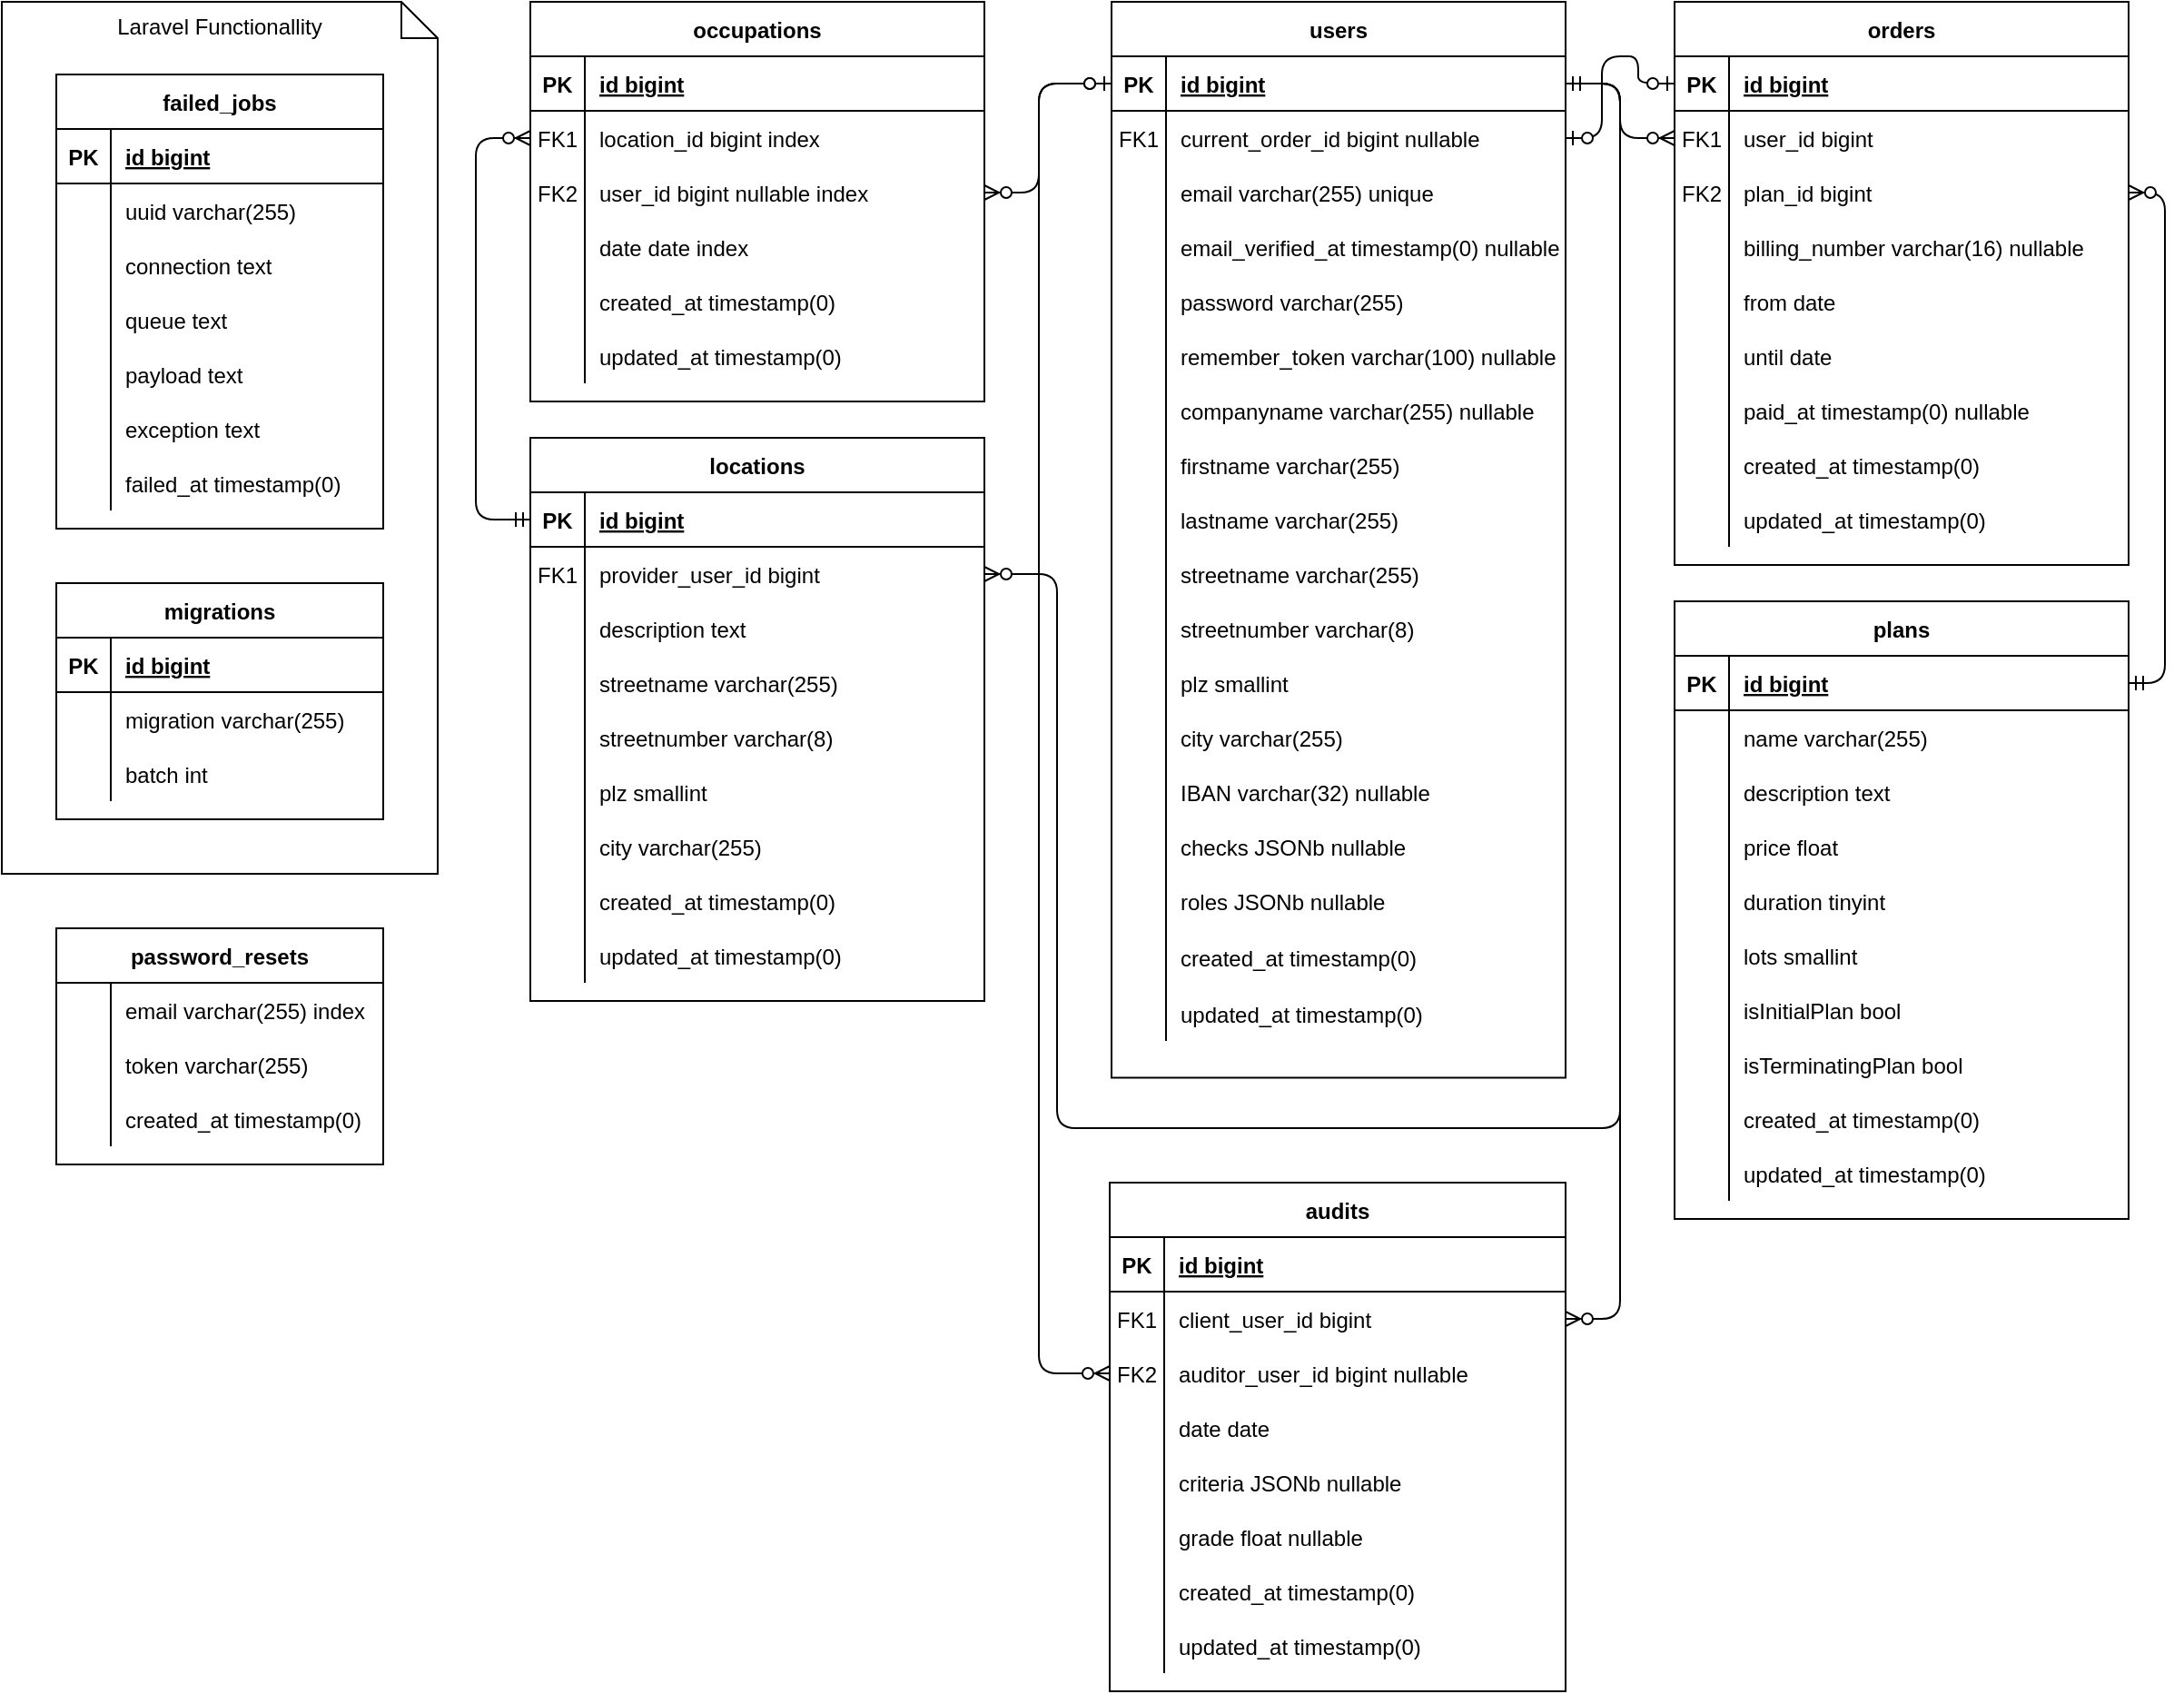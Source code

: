 <mxfile version="14.2.4" type="embed">
    <diagram id="R2lEEEUBdFMjLlhIrx00" name="Page-1">
        <mxGraphModel dx="491" dy="739" grid="1" gridSize="10" guides="1" tooltips="1" connect="1" arrows="1" fold="1" page="1" pageScale="1" pageWidth="1169" pageHeight="827" math="0" shadow="0" extFonts="Permanent Marker^https://fonts.googleapis.com/css?family=Permanent+Marker">
            <root>
                <mxCell id="0"/>
                <mxCell id="1" parent="0"/>
                <mxCell id="C-vyLk0tnHw3VtMMgP7b-13" value="plans" style="shape=table;startSize=30;container=1;collapsible=1;childLayout=tableLayout;fixedRows=1;rowLines=0;fontStyle=1;align=center;resizeLast=1;" parent="1" vertex="1">
                    <mxGeometry x="960" y="370" width="250" height="340" as="geometry"/>
                </mxCell>
                <mxCell id="C-vyLk0tnHw3VtMMgP7b-14" value="" style="shape=partialRectangle;collapsible=0;dropTarget=0;pointerEvents=0;fillColor=none;points=[[0,0.5],[1,0.5]];portConstraint=eastwest;top=0;left=0;right=0;bottom=1;" parent="C-vyLk0tnHw3VtMMgP7b-13" vertex="1">
                    <mxGeometry y="30" width="250" height="30" as="geometry"/>
                </mxCell>
                <mxCell id="C-vyLk0tnHw3VtMMgP7b-15" value="PK" style="shape=partialRectangle;overflow=hidden;connectable=0;fillColor=none;top=0;left=0;bottom=0;right=0;fontStyle=1;" parent="C-vyLk0tnHw3VtMMgP7b-14" vertex="1">
                    <mxGeometry width="30" height="30" as="geometry"/>
                </mxCell>
                <mxCell id="C-vyLk0tnHw3VtMMgP7b-16" value="id bigint" style="shape=partialRectangle;overflow=hidden;connectable=0;fillColor=none;top=0;left=0;bottom=0;right=0;align=left;spacingLeft=6;fontStyle=5;" parent="C-vyLk0tnHw3VtMMgP7b-14" vertex="1">
                    <mxGeometry x="30" width="220" height="30" as="geometry"/>
                </mxCell>
                <mxCell id="C-vyLk0tnHw3VtMMgP7b-17" value="" style="shape=partialRectangle;collapsible=0;dropTarget=0;pointerEvents=0;fillColor=none;points=[[0,0.5],[1,0.5]];portConstraint=eastwest;top=0;left=0;right=0;bottom=0;" parent="C-vyLk0tnHw3VtMMgP7b-13" vertex="1">
                    <mxGeometry y="60" width="250" height="30" as="geometry"/>
                </mxCell>
                <mxCell id="C-vyLk0tnHw3VtMMgP7b-18" value="" style="shape=partialRectangle;overflow=hidden;connectable=0;fillColor=none;top=0;left=0;bottom=0;right=0;" parent="C-vyLk0tnHw3VtMMgP7b-17" vertex="1">
                    <mxGeometry width="30" height="30" as="geometry"/>
                </mxCell>
                <mxCell id="C-vyLk0tnHw3VtMMgP7b-19" value="name varchar(255)" style="shape=partialRectangle;overflow=hidden;connectable=0;fillColor=none;top=0;left=0;bottom=0;right=0;align=left;spacingLeft=6;" parent="C-vyLk0tnHw3VtMMgP7b-17" vertex="1">
                    <mxGeometry x="30" width="220" height="30" as="geometry"/>
                </mxCell>
                <mxCell id="Z7NQG53B1TKS4ZAtRXZz-4" value="" style="shape=partialRectangle;collapsible=0;dropTarget=0;pointerEvents=0;fillColor=none;points=[[0,0.5],[1,0.5]];portConstraint=eastwest;top=0;left=0;right=0;bottom=0;" parent="C-vyLk0tnHw3VtMMgP7b-13" vertex="1">
                    <mxGeometry y="90" width="250" height="30" as="geometry"/>
                </mxCell>
                <mxCell id="Z7NQG53B1TKS4ZAtRXZz-5" value="" style="shape=partialRectangle;overflow=hidden;connectable=0;fillColor=none;top=0;left=0;bottom=0;right=0;" parent="Z7NQG53B1TKS4ZAtRXZz-4" vertex="1">
                    <mxGeometry width="30" height="30" as="geometry"/>
                </mxCell>
                <mxCell id="Z7NQG53B1TKS4ZAtRXZz-6" value="description text" style="shape=partialRectangle;overflow=hidden;connectable=0;fillColor=none;top=0;left=0;bottom=0;right=0;align=left;spacingLeft=6;" parent="Z7NQG53B1TKS4ZAtRXZz-4" vertex="1">
                    <mxGeometry x="30" width="220" height="30" as="geometry"/>
                </mxCell>
                <mxCell id="Z7NQG53B1TKS4ZAtRXZz-7" value="" style="shape=partialRectangle;collapsible=0;dropTarget=0;pointerEvents=0;fillColor=none;points=[[0,0.5],[1,0.5]];portConstraint=eastwest;top=0;left=0;right=0;bottom=0;" parent="C-vyLk0tnHw3VtMMgP7b-13" vertex="1">
                    <mxGeometry y="120" width="250" height="30" as="geometry"/>
                </mxCell>
                <mxCell id="Z7NQG53B1TKS4ZAtRXZz-8" value="" style="shape=partialRectangle;overflow=hidden;connectable=0;fillColor=none;top=0;left=0;bottom=0;right=0;" parent="Z7NQG53B1TKS4ZAtRXZz-7" vertex="1">
                    <mxGeometry width="30" height="30" as="geometry"/>
                </mxCell>
                <mxCell id="Z7NQG53B1TKS4ZAtRXZz-9" value="price float" style="shape=partialRectangle;overflow=hidden;connectable=0;fillColor=none;top=0;left=0;bottom=0;right=0;align=left;spacingLeft=6;" parent="Z7NQG53B1TKS4ZAtRXZz-7" vertex="1">
                    <mxGeometry x="30" width="220" height="30" as="geometry"/>
                </mxCell>
                <mxCell id="C-vyLk0tnHw3VtMMgP7b-20" value="" style="shape=partialRectangle;collapsible=0;dropTarget=0;pointerEvents=0;fillColor=none;points=[[0,0.5],[1,0.5]];portConstraint=eastwest;top=0;left=0;right=0;bottom=0;" parent="C-vyLk0tnHw3VtMMgP7b-13" vertex="1">
                    <mxGeometry y="150" width="250" height="30" as="geometry"/>
                </mxCell>
                <mxCell id="C-vyLk0tnHw3VtMMgP7b-21" value="" style="shape=partialRectangle;overflow=hidden;connectable=0;fillColor=none;top=0;left=0;bottom=0;right=0;" parent="C-vyLk0tnHw3VtMMgP7b-20" vertex="1">
                    <mxGeometry width="30" height="30" as="geometry"/>
                </mxCell>
                <mxCell id="C-vyLk0tnHw3VtMMgP7b-22" value="duration tinyint" style="shape=partialRectangle;overflow=hidden;connectable=0;fillColor=none;top=0;left=0;bottom=0;right=0;align=left;spacingLeft=6;" parent="C-vyLk0tnHw3VtMMgP7b-20" vertex="1">
                    <mxGeometry x="30" width="220" height="30" as="geometry"/>
                </mxCell>
                <mxCell id="Z7NQG53B1TKS4ZAtRXZz-112" value="" style="shape=partialRectangle;collapsible=0;dropTarget=0;pointerEvents=0;fillColor=none;points=[[0,0.5],[1,0.5]];portConstraint=eastwest;top=0;left=0;right=0;bottom=0;" parent="C-vyLk0tnHw3VtMMgP7b-13" vertex="1">
                    <mxGeometry y="180" width="250" height="30" as="geometry"/>
                </mxCell>
                <mxCell id="Z7NQG53B1TKS4ZAtRXZz-113" value="" style="shape=partialRectangle;overflow=hidden;connectable=0;fillColor=none;top=0;left=0;bottom=0;right=0;" parent="Z7NQG53B1TKS4ZAtRXZz-112" vertex="1">
                    <mxGeometry width="30" height="30" as="geometry"/>
                </mxCell>
                <mxCell id="Z7NQG53B1TKS4ZAtRXZz-114" value="lots smallint" style="shape=partialRectangle;overflow=hidden;connectable=0;fillColor=none;top=0;left=0;bottom=0;right=0;align=left;spacingLeft=6;" parent="Z7NQG53B1TKS4ZAtRXZz-112" vertex="1">
                    <mxGeometry x="30" width="220" height="30" as="geometry"/>
                </mxCell>
                <mxCell id="zQN_WRXBHAD0fk76QFK6-1" style="shape=partialRectangle;collapsible=0;dropTarget=0;pointerEvents=0;fillColor=none;points=[[0,0.5],[1,0.5]];portConstraint=eastwest;top=0;left=0;right=0;bottom=0;" parent="C-vyLk0tnHw3VtMMgP7b-13" vertex="1">
                    <mxGeometry y="210" width="250" height="30" as="geometry"/>
                </mxCell>
                <mxCell id="zQN_WRXBHAD0fk76QFK6-2" style="shape=partialRectangle;overflow=hidden;connectable=0;fillColor=none;top=0;left=0;bottom=0;right=0;" parent="zQN_WRXBHAD0fk76QFK6-1" vertex="1">
                    <mxGeometry width="30" height="30" as="geometry"/>
                </mxCell>
                <mxCell id="zQN_WRXBHAD0fk76QFK6-3" value="isInitialPlan bool" style="shape=partialRectangle;overflow=hidden;connectable=0;fillColor=none;top=0;left=0;bottom=0;right=0;align=left;spacingLeft=6;" parent="zQN_WRXBHAD0fk76QFK6-1" vertex="1">
                    <mxGeometry x="30" width="220" height="30" as="geometry"/>
                </mxCell>
                <mxCell id="18" style="shape=partialRectangle;collapsible=0;dropTarget=0;pointerEvents=0;fillColor=none;points=[[0,0.5],[1,0.5]];portConstraint=eastwest;top=0;left=0;right=0;bottom=0;" vertex="1" parent="C-vyLk0tnHw3VtMMgP7b-13">
                    <mxGeometry y="240" width="250" height="30" as="geometry"/>
                </mxCell>
                <mxCell id="19" style="shape=partialRectangle;overflow=hidden;connectable=0;fillColor=none;top=0;left=0;bottom=0;right=0;" vertex="1" parent="18">
                    <mxGeometry width="30" height="30" as="geometry"/>
                </mxCell>
                <mxCell id="20" value="isTerminatingPlan bool" style="shape=partialRectangle;overflow=hidden;connectable=0;fillColor=none;top=0;left=0;bottom=0;right=0;align=left;spacingLeft=6;" vertex="1" parent="18">
                    <mxGeometry x="30" width="220" height="30" as="geometry"/>
                </mxCell>
                <mxCell id="Z7NQG53B1TKS4ZAtRXZz-70" value="" style="shape=partialRectangle;collapsible=0;dropTarget=0;pointerEvents=0;fillColor=none;points=[[0,0.5],[1,0.5]];portConstraint=eastwest;top=0;left=0;right=0;bottom=0;" parent="C-vyLk0tnHw3VtMMgP7b-13" vertex="1">
                    <mxGeometry y="270" width="250" height="30" as="geometry"/>
                </mxCell>
                <mxCell id="Z7NQG53B1TKS4ZAtRXZz-71" value="" style="shape=partialRectangle;overflow=hidden;connectable=0;fillColor=none;top=0;left=0;bottom=0;right=0;" parent="Z7NQG53B1TKS4ZAtRXZz-70" vertex="1">
                    <mxGeometry width="30" height="30" as="geometry"/>
                </mxCell>
                <mxCell id="Z7NQG53B1TKS4ZAtRXZz-72" value="created_at timestamp(0)" style="shape=partialRectangle;overflow=hidden;connectable=0;fillColor=none;top=0;left=0;bottom=0;right=0;align=left;spacingLeft=6;" parent="Z7NQG53B1TKS4ZAtRXZz-70" vertex="1">
                    <mxGeometry x="30" width="220" height="30" as="geometry"/>
                </mxCell>
                <mxCell id="Z7NQG53B1TKS4ZAtRXZz-89" value="" style="shape=partialRectangle;collapsible=0;dropTarget=0;pointerEvents=0;fillColor=none;points=[[0,0.5],[1,0.5]];portConstraint=eastwest;top=0;left=0;right=0;bottom=0;" parent="C-vyLk0tnHw3VtMMgP7b-13" vertex="1">
                    <mxGeometry y="300" width="250" height="30" as="geometry"/>
                </mxCell>
                <mxCell id="Z7NQG53B1TKS4ZAtRXZz-90" value="" style="shape=partialRectangle;overflow=hidden;connectable=0;fillColor=none;top=0;left=0;bottom=0;right=0;" parent="Z7NQG53B1TKS4ZAtRXZz-89" vertex="1">
                    <mxGeometry width="30" height="30" as="geometry"/>
                </mxCell>
                <mxCell id="Z7NQG53B1TKS4ZAtRXZz-91" value="updated_at timestamp(0)" style="shape=partialRectangle;overflow=hidden;connectable=0;fillColor=none;top=0;left=0;bottom=0;right=0;align=left;spacingLeft=6;" parent="Z7NQG53B1TKS4ZAtRXZz-89" vertex="1">
                    <mxGeometry x="30" width="220" height="30" as="geometry"/>
                </mxCell>
                <mxCell id="C-vyLk0tnHw3VtMMgP7b-23" value="users" style="shape=table;startSize=30;container=1;collapsible=1;childLayout=tableLayout;fixedRows=1;rowLines=0;fontStyle=1;align=center;resizeLast=1;" parent="1" vertex="1">
                    <mxGeometry x="650" y="40" width="250" height="592.31" as="geometry"/>
                </mxCell>
                <mxCell id="C-vyLk0tnHw3VtMMgP7b-24" value="" style="shape=partialRectangle;collapsible=0;dropTarget=0;pointerEvents=0;fillColor=none;points=[[0,0.5],[1,0.5]];portConstraint=eastwest;top=0;left=0;right=0;bottom=1;" parent="C-vyLk0tnHw3VtMMgP7b-23" vertex="1">
                    <mxGeometry y="30" width="250" height="30" as="geometry"/>
                </mxCell>
                <mxCell id="C-vyLk0tnHw3VtMMgP7b-25" value="PK" style="shape=partialRectangle;overflow=hidden;connectable=0;fillColor=none;top=0;left=0;bottom=0;right=0;fontStyle=1;" parent="C-vyLk0tnHw3VtMMgP7b-24" vertex="1">
                    <mxGeometry width="30" height="30" as="geometry"/>
                </mxCell>
                <mxCell id="C-vyLk0tnHw3VtMMgP7b-26" value="id bigint" style="shape=partialRectangle;overflow=hidden;connectable=0;fillColor=none;top=0;left=0;bottom=0;right=0;align=left;spacingLeft=6;fontStyle=5;" parent="C-vyLk0tnHw3VtMMgP7b-24" vertex="1">
                    <mxGeometry x="30" width="220" height="30" as="geometry"/>
                </mxCell>
                <mxCell id="15" style="shape=partialRectangle;collapsible=0;dropTarget=0;pointerEvents=0;fillColor=none;points=[[0,0.5],[1,0.5]];portConstraint=eastwest;top=0;left=0;right=0;bottom=0;" vertex="1" parent="C-vyLk0tnHw3VtMMgP7b-23">
                    <mxGeometry y="60" width="250" height="30" as="geometry"/>
                </mxCell>
                <mxCell id="16" value="FK1" style="shape=partialRectangle;overflow=hidden;connectable=0;fillColor=none;top=0;left=0;bottom=0;right=0;" vertex="1" parent="15">
                    <mxGeometry width="30" height="30" as="geometry"/>
                </mxCell>
                <mxCell id="17" value="current_order_id bigint nullable" style="shape=partialRectangle;overflow=hidden;connectable=0;fillColor=none;top=0;left=0;bottom=0;right=0;align=left;spacingLeft=6;" vertex="1" parent="15">
                    <mxGeometry x="30" width="220" height="30" as="geometry"/>
                </mxCell>
                <mxCell id="bsi9LWRWJjr0j0xNGa1i-42" style="shape=partialRectangle;collapsible=0;dropTarget=0;pointerEvents=0;fillColor=none;points=[[0,0.5],[1,0.5]];portConstraint=eastwest;top=0;left=0;right=0;bottom=0;" parent="C-vyLk0tnHw3VtMMgP7b-23" vertex="1">
                    <mxGeometry y="90" width="250" height="30" as="geometry"/>
                </mxCell>
                <mxCell id="bsi9LWRWJjr0j0xNGa1i-43" style="shape=partialRectangle;overflow=hidden;connectable=0;fillColor=none;top=0;left=0;bottom=0;right=0;" parent="bsi9LWRWJjr0j0xNGa1i-42" vertex="1">
                    <mxGeometry width="30" height="30" as="geometry"/>
                </mxCell>
                <mxCell id="bsi9LWRWJjr0j0xNGa1i-44" value="email varchar(255) unique" style="shape=partialRectangle;overflow=hidden;connectable=0;fillColor=none;top=0;left=0;bottom=0;right=0;align=left;spacingLeft=6;" parent="bsi9LWRWJjr0j0xNGa1i-42" vertex="1">
                    <mxGeometry x="30" width="220" height="30" as="geometry"/>
                </mxCell>
                <mxCell id="bsi9LWRWJjr0j0xNGa1i-45" style="shape=partialRectangle;collapsible=0;dropTarget=0;pointerEvents=0;fillColor=none;points=[[0,0.5],[1,0.5]];portConstraint=eastwest;top=0;left=0;right=0;bottom=0;" parent="C-vyLk0tnHw3VtMMgP7b-23" vertex="1">
                    <mxGeometry y="120" width="250" height="30" as="geometry"/>
                </mxCell>
                <mxCell id="bsi9LWRWJjr0j0xNGa1i-46" style="shape=partialRectangle;overflow=hidden;connectable=0;fillColor=none;top=0;left=0;bottom=0;right=0;" parent="bsi9LWRWJjr0j0xNGa1i-45" vertex="1">
                    <mxGeometry width="30" height="30" as="geometry"/>
                </mxCell>
                <mxCell id="bsi9LWRWJjr0j0xNGa1i-47" value="email_verified_at timestamp(0) nullable" style="shape=partialRectangle;overflow=hidden;connectable=0;fillColor=none;top=0;left=0;bottom=0;right=0;align=left;spacingLeft=6;" parent="bsi9LWRWJjr0j0xNGa1i-45" vertex="1">
                    <mxGeometry x="30" width="220" height="30" as="geometry"/>
                </mxCell>
                <mxCell id="bsi9LWRWJjr0j0xNGa1i-48" style="shape=partialRectangle;collapsible=0;dropTarget=0;pointerEvents=0;fillColor=none;points=[[0,0.5],[1,0.5]];portConstraint=eastwest;top=0;left=0;right=0;bottom=0;" parent="C-vyLk0tnHw3VtMMgP7b-23" vertex="1">
                    <mxGeometry y="150" width="250" height="30" as="geometry"/>
                </mxCell>
                <mxCell id="bsi9LWRWJjr0j0xNGa1i-49" style="shape=partialRectangle;overflow=hidden;connectable=0;fillColor=none;top=0;left=0;bottom=0;right=0;" parent="bsi9LWRWJjr0j0xNGa1i-48" vertex="1">
                    <mxGeometry width="30" height="30" as="geometry"/>
                </mxCell>
                <mxCell id="bsi9LWRWJjr0j0xNGa1i-50" value="password varchar(255)" style="shape=partialRectangle;overflow=hidden;connectable=0;fillColor=none;top=0;left=0;bottom=0;right=0;align=left;spacingLeft=6;" parent="bsi9LWRWJjr0j0xNGa1i-48" vertex="1">
                    <mxGeometry x="30" width="220" height="30" as="geometry"/>
                </mxCell>
                <mxCell id="bsi9LWRWJjr0j0xNGa1i-51" style="shape=partialRectangle;collapsible=0;dropTarget=0;pointerEvents=0;fillColor=none;points=[[0,0.5],[1,0.5]];portConstraint=eastwest;top=0;left=0;right=0;bottom=0;" parent="C-vyLk0tnHw3VtMMgP7b-23" vertex="1">
                    <mxGeometry y="180" width="250" height="30" as="geometry"/>
                </mxCell>
                <mxCell id="bsi9LWRWJjr0j0xNGa1i-52" style="shape=partialRectangle;overflow=hidden;connectable=0;fillColor=none;top=0;left=0;bottom=0;right=0;" parent="bsi9LWRWJjr0j0xNGa1i-51" vertex="1">
                    <mxGeometry width="30" height="30" as="geometry"/>
                </mxCell>
                <mxCell id="bsi9LWRWJjr0j0xNGa1i-53" value="remember_token varchar(100) nullable" style="shape=partialRectangle;overflow=hidden;connectable=0;fillColor=none;top=0;left=0;bottom=0;right=0;align=left;spacingLeft=6;" parent="bsi9LWRWJjr0j0xNGa1i-51" vertex="1">
                    <mxGeometry x="30" width="220" height="30" as="geometry"/>
                </mxCell>
                <mxCell id="26" style="shape=partialRectangle;collapsible=0;dropTarget=0;pointerEvents=0;fillColor=none;points=[[0,0.5],[1,0.5]];portConstraint=eastwest;top=0;left=0;right=0;bottom=0;" vertex="1" parent="C-vyLk0tnHw3VtMMgP7b-23">
                    <mxGeometry y="210" width="250" height="30" as="geometry"/>
                </mxCell>
                <mxCell id="27" style="shape=partialRectangle;overflow=hidden;connectable=0;fillColor=none;top=0;left=0;bottom=0;right=0;" vertex="1" parent="26">
                    <mxGeometry width="30" height="30" as="geometry"/>
                </mxCell>
                <mxCell id="28" value="companyname varchar(255) nullable" style="shape=partialRectangle;overflow=hidden;connectable=0;fillColor=none;top=0;left=0;bottom=0;right=0;align=left;spacingLeft=6;" vertex="1" parent="26">
                    <mxGeometry x="30" width="220" height="30" as="geometry"/>
                </mxCell>
                <mxCell id="C-vyLk0tnHw3VtMMgP7b-27" value="" style="shape=partialRectangle;collapsible=0;dropTarget=0;pointerEvents=0;fillColor=none;points=[[0,0.5],[1,0.5]];portConstraint=eastwest;top=0;left=0;right=0;bottom=0;" parent="C-vyLk0tnHw3VtMMgP7b-23" vertex="1">
                    <mxGeometry y="240" width="250" height="30" as="geometry"/>
                </mxCell>
                <mxCell id="C-vyLk0tnHw3VtMMgP7b-28" value="" style="shape=partialRectangle;overflow=hidden;connectable=0;fillColor=none;top=0;left=0;bottom=0;right=0;" parent="C-vyLk0tnHw3VtMMgP7b-27" vertex="1">
                    <mxGeometry width="30" height="30" as="geometry"/>
                </mxCell>
                <mxCell id="C-vyLk0tnHw3VtMMgP7b-29" value="firstname varchar(255)" style="shape=partialRectangle;overflow=hidden;connectable=0;fillColor=none;top=0;left=0;bottom=0;right=0;align=left;spacingLeft=6;" parent="C-vyLk0tnHw3VtMMgP7b-27" vertex="1">
                    <mxGeometry x="30" width="220" height="30" as="geometry"/>
                </mxCell>
                <mxCell id="b6G06XBwEQwzCH6LWtln-81" style="shape=partialRectangle;collapsible=0;dropTarget=0;pointerEvents=0;fillColor=none;points=[[0,0.5],[1,0.5]];portConstraint=eastwest;top=0;left=0;right=0;bottom=0;" parent="C-vyLk0tnHw3VtMMgP7b-23" vertex="1">
                    <mxGeometry y="270" width="250" height="30" as="geometry"/>
                </mxCell>
                <mxCell id="b6G06XBwEQwzCH6LWtln-82" style="shape=partialRectangle;overflow=hidden;connectable=0;fillColor=none;top=0;left=0;bottom=0;right=0;" parent="b6G06XBwEQwzCH6LWtln-81" vertex="1">
                    <mxGeometry width="30" height="30" as="geometry"/>
                </mxCell>
                <mxCell id="b6G06XBwEQwzCH6LWtln-83" value="lastname varchar(255)" style="shape=partialRectangle;overflow=hidden;connectable=0;fillColor=none;top=0;left=0;bottom=0;right=0;align=left;spacingLeft=6;" parent="b6G06XBwEQwzCH6LWtln-81" vertex="1">
                    <mxGeometry x="30" width="220" height="30" as="geometry"/>
                </mxCell>
                <mxCell id="b6G06XBwEQwzCH6LWtln-84" style="shape=partialRectangle;collapsible=0;dropTarget=0;pointerEvents=0;fillColor=none;points=[[0,0.5],[1,0.5]];portConstraint=eastwest;top=0;left=0;right=0;bottom=0;" parent="C-vyLk0tnHw3VtMMgP7b-23" vertex="1">
                    <mxGeometry y="300" width="250" height="30" as="geometry"/>
                </mxCell>
                <mxCell id="b6G06XBwEQwzCH6LWtln-85" style="shape=partialRectangle;overflow=hidden;connectable=0;fillColor=none;top=0;left=0;bottom=0;right=0;" parent="b6G06XBwEQwzCH6LWtln-84" vertex="1">
                    <mxGeometry width="30" height="30" as="geometry"/>
                </mxCell>
                <mxCell id="b6G06XBwEQwzCH6LWtln-86" value="streetname varchar(255)" style="shape=partialRectangle;overflow=hidden;connectable=0;fillColor=none;top=0;left=0;bottom=0;right=0;align=left;spacingLeft=6;" parent="b6G06XBwEQwzCH6LWtln-84" vertex="1">
                    <mxGeometry x="30" width="220" height="30" as="geometry"/>
                </mxCell>
                <mxCell id="b6G06XBwEQwzCH6LWtln-87" style="shape=partialRectangle;collapsible=0;dropTarget=0;pointerEvents=0;fillColor=none;points=[[0,0.5],[1,0.5]];portConstraint=eastwest;top=0;left=0;right=0;bottom=0;" parent="C-vyLk0tnHw3VtMMgP7b-23" vertex="1">
                    <mxGeometry y="330" width="250" height="30" as="geometry"/>
                </mxCell>
                <mxCell id="b6G06XBwEQwzCH6LWtln-88" style="shape=partialRectangle;overflow=hidden;connectable=0;fillColor=none;top=0;left=0;bottom=0;right=0;" parent="b6G06XBwEQwzCH6LWtln-87" vertex="1">
                    <mxGeometry width="30" height="30" as="geometry"/>
                </mxCell>
                <mxCell id="b6G06XBwEQwzCH6LWtln-89" value="streetnumber varchar(8)" style="shape=partialRectangle;overflow=hidden;connectable=0;fillColor=none;top=0;left=0;bottom=0;right=0;align=left;spacingLeft=6;" parent="b6G06XBwEQwzCH6LWtln-87" vertex="1">
                    <mxGeometry x="30" width="220" height="30" as="geometry"/>
                </mxCell>
                <mxCell id="b6G06XBwEQwzCH6LWtln-90" style="shape=partialRectangle;collapsible=0;dropTarget=0;pointerEvents=0;fillColor=none;points=[[0,0.5],[1,0.5]];portConstraint=eastwest;top=0;left=0;right=0;bottom=0;" parent="C-vyLk0tnHw3VtMMgP7b-23" vertex="1">
                    <mxGeometry y="360" width="250" height="30" as="geometry"/>
                </mxCell>
                <mxCell id="b6G06XBwEQwzCH6LWtln-91" style="shape=partialRectangle;overflow=hidden;connectable=0;fillColor=none;top=0;left=0;bottom=0;right=0;" parent="b6G06XBwEQwzCH6LWtln-90" vertex="1">
                    <mxGeometry width="30" height="30" as="geometry"/>
                </mxCell>
                <mxCell id="b6G06XBwEQwzCH6LWtln-92" value="plz smallint" style="shape=partialRectangle;overflow=hidden;connectable=0;fillColor=none;top=0;left=0;bottom=0;right=0;align=left;spacingLeft=6;" parent="b6G06XBwEQwzCH6LWtln-90" vertex="1">
                    <mxGeometry x="30" width="220" height="30" as="geometry"/>
                </mxCell>
                <mxCell id="b6G06XBwEQwzCH6LWtln-93" style="shape=partialRectangle;collapsible=0;dropTarget=0;pointerEvents=0;fillColor=none;points=[[0,0.5],[1,0.5]];portConstraint=eastwest;top=0;left=0;right=0;bottom=0;" parent="C-vyLk0tnHw3VtMMgP7b-23" vertex="1">
                    <mxGeometry y="390" width="250" height="30" as="geometry"/>
                </mxCell>
                <mxCell id="b6G06XBwEQwzCH6LWtln-94" style="shape=partialRectangle;overflow=hidden;connectable=0;fillColor=none;top=0;left=0;bottom=0;right=0;" parent="b6G06XBwEQwzCH6LWtln-93" vertex="1">
                    <mxGeometry width="30" height="30" as="geometry"/>
                </mxCell>
                <mxCell id="b6G06XBwEQwzCH6LWtln-95" value="city varchar(255)" style="shape=partialRectangle;overflow=hidden;connectable=0;fillColor=none;top=0;left=0;bottom=0;right=0;align=left;spacingLeft=6;" parent="b6G06XBwEQwzCH6LWtln-93" vertex="1">
                    <mxGeometry x="30" width="220" height="30" as="geometry"/>
                </mxCell>
                <mxCell id="b6G06XBwEQwzCH6LWtln-16" style="shape=partialRectangle;collapsible=0;dropTarget=0;pointerEvents=0;fillColor=none;points=[[0,0.5],[1,0.5]];portConstraint=eastwest;top=0;left=0;right=0;bottom=0;" parent="C-vyLk0tnHw3VtMMgP7b-23" vertex="1">
                    <mxGeometry y="420" width="250" height="30" as="geometry"/>
                </mxCell>
                <mxCell id="b6G06XBwEQwzCH6LWtln-17" style="shape=partialRectangle;overflow=hidden;connectable=0;fillColor=none;top=0;left=0;bottom=0;right=0;" parent="b6G06XBwEQwzCH6LWtln-16" vertex="1">
                    <mxGeometry width="30" height="30" as="geometry"/>
                </mxCell>
                <mxCell id="b6G06XBwEQwzCH6LWtln-18" value="IBAN varchar(32) nullable" style="shape=partialRectangle;overflow=hidden;connectable=0;fillColor=none;top=0;left=0;bottom=0;right=0;align=left;spacingLeft=6;" parent="b6G06XBwEQwzCH6LWtln-16" vertex="1">
                    <mxGeometry x="30" width="220" height="30" as="geometry"/>
                </mxCell>
                <mxCell id="b6G06XBwEQwzCH6LWtln-10" style="shape=partialRectangle;collapsible=0;dropTarget=0;pointerEvents=0;fillColor=none;points=[[0,0.5],[1,0.5]];portConstraint=eastwest;top=0;left=0;right=0;bottom=0;" parent="C-vyLk0tnHw3VtMMgP7b-23" vertex="1">
                    <mxGeometry y="450" width="250" height="30" as="geometry"/>
                </mxCell>
                <mxCell id="b6G06XBwEQwzCH6LWtln-11" style="shape=partialRectangle;overflow=hidden;connectable=0;fillColor=none;top=0;left=0;bottom=0;right=0;" parent="b6G06XBwEQwzCH6LWtln-10" vertex="1">
                    <mxGeometry width="30" height="30" as="geometry"/>
                </mxCell>
                <mxCell id="b6G06XBwEQwzCH6LWtln-12" value="checks JSONb nullable" style="shape=partialRectangle;overflow=hidden;connectable=0;fillColor=none;top=0;left=0;bottom=0;right=0;align=left;spacingLeft=6;" parent="b6G06XBwEQwzCH6LWtln-10" vertex="1">
                    <mxGeometry x="30" width="220" height="30" as="geometry"/>
                </mxCell>
                <mxCell id="bsi9LWRWJjr0j0xNGa1i-54" style="shape=partialRectangle;collapsible=0;dropTarget=0;pointerEvents=0;fillColor=none;points=[[0,0.5],[1,0.5]];portConstraint=eastwest;top=0;left=0;right=0;bottom=0;" parent="C-vyLk0tnHw3VtMMgP7b-23" vertex="1">
                    <mxGeometry y="480" width="250" height="30" as="geometry"/>
                </mxCell>
                <mxCell id="bsi9LWRWJjr0j0xNGa1i-55" style="shape=partialRectangle;overflow=hidden;connectable=0;fillColor=none;top=0;left=0;bottom=0;right=0;" parent="bsi9LWRWJjr0j0xNGa1i-54" vertex="1">
                    <mxGeometry width="30" height="30" as="geometry"/>
                </mxCell>
                <mxCell id="bsi9LWRWJjr0j0xNGa1i-56" value="roles JSONb nullable" style="shape=partialRectangle;overflow=hidden;connectable=0;fillColor=none;top=0;left=0;bottom=0;right=0;align=left;spacingLeft=6;" parent="bsi9LWRWJjr0j0xNGa1i-54" vertex="1">
                    <mxGeometry x="30" width="220" height="30" as="geometry"/>
                </mxCell>
                <mxCell id="bsi9LWRWJjr0j0xNGa1i-86" style="shape=partialRectangle;collapsible=0;dropTarget=0;pointerEvents=0;fillColor=none;points=[[0,0.5],[1,0.5]];portConstraint=eastwest;top=0;left=0;right=0;bottom=0;" parent="C-vyLk0tnHw3VtMMgP7b-23" vertex="1">
                    <mxGeometry y="510" width="250" height="32" as="geometry"/>
                </mxCell>
                <mxCell id="bsi9LWRWJjr0j0xNGa1i-87" style="shape=partialRectangle;overflow=hidden;connectable=0;fillColor=none;top=0;left=0;bottom=0;right=0;" parent="bsi9LWRWJjr0j0xNGa1i-86" vertex="1">
                    <mxGeometry width="30" height="32" as="geometry"/>
                </mxCell>
                <mxCell id="bsi9LWRWJjr0j0xNGa1i-88" value="created_at timestamp(0)" style="shape=partialRectangle;overflow=hidden;connectable=0;fillColor=none;top=0;left=0;bottom=0;right=0;align=left;spacingLeft=6;" parent="bsi9LWRWJjr0j0xNGa1i-86" vertex="1">
                    <mxGeometry x="30" width="220" height="32" as="geometry"/>
                </mxCell>
                <mxCell id="bsi9LWRWJjr0j0xNGa1i-83" style="shape=partialRectangle;collapsible=0;dropTarget=0;pointerEvents=0;fillColor=none;points=[[0,0.5],[1,0.5]];portConstraint=eastwest;top=0;left=0;right=0;bottom=0;" parent="C-vyLk0tnHw3VtMMgP7b-23" vertex="1">
                    <mxGeometry y="542" width="250" height="30" as="geometry"/>
                </mxCell>
                <mxCell id="bsi9LWRWJjr0j0xNGa1i-84" style="shape=partialRectangle;overflow=hidden;connectable=0;fillColor=none;top=0;left=0;bottom=0;right=0;" parent="bsi9LWRWJjr0j0xNGa1i-83" vertex="1">
                    <mxGeometry width="30" height="30" as="geometry"/>
                </mxCell>
                <mxCell id="bsi9LWRWJjr0j0xNGa1i-85" value="updated_at timestamp(0)" style="shape=partialRectangle;overflow=hidden;connectable=0;fillColor=none;top=0;left=0;bottom=0;right=0;align=left;spacingLeft=6;" parent="bsi9LWRWJjr0j0xNGa1i-83" vertex="1">
                    <mxGeometry x="30" width="220" height="30" as="geometry"/>
                </mxCell>
                <mxCell id="bsi9LWRWJjr0j0xNGa1i-13" value="password_resets" style="shape=table;startSize=30;container=1;collapsible=1;childLayout=tableLayout;fixedRows=1;rowLines=0;fontStyle=1;align=center;resizeLast=1;" parent="1" vertex="1">
                    <mxGeometry x="69" y="550" width="180" height="130" as="geometry"/>
                </mxCell>
                <mxCell id="bsi9LWRWJjr0j0xNGa1i-17" value="" style="shape=partialRectangle;collapsible=0;dropTarget=0;pointerEvents=0;fillColor=none;top=0;left=0;bottom=0;right=0;points=[[0,0.5],[1,0.5]];portConstraint=eastwest;" parent="bsi9LWRWJjr0j0xNGa1i-13" vertex="1">
                    <mxGeometry y="30" width="180" height="30" as="geometry"/>
                </mxCell>
                <mxCell id="bsi9LWRWJjr0j0xNGa1i-18" value="" style="shape=partialRectangle;connectable=0;fillColor=none;top=0;left=0;bottom=0;right=0;editable=1;overflow=hidden;" parent="bsi9LWRWJjr0j0xNGa1i-17" vertex="1">
                    <mxGeometry width="30" height="30" as="geometry"/>
                </mxCell>
                <mxCell id="bsi9LWRWJjr0j0xNGa1i-19" value="email varchar(255) index" style="shape=partialRectangle;connectable=0;fillColor=none;top=0;left=0;bottom=0;right=0;align=left;spacingLeft=6;overflow=hidden;" parent="bsi9LWRWJjr0j0xNGa1i-17" vertex="1">
                    <mxGeometry x="30" width="150" height="30" as="geometry"/>
                </mxCell>
                <mxCell id="bsi9LWRWJjr0j0xNGa1i-20" value="" style="shape=partialRectangle;collapsible=0;dropTarget=0;pointerEvents=0;fillColor=none;top=0;left=0;bottom=0;right=0;points=[[0,0.5],[1,0.5]];portConstraint=eastwest;" parent="bsi9LWRWJjr0j0xNGa1i-13" vertex="1">
                    <mxGeometry y="60" width="180" height="30" as="geometry"/>
                </mxCell>
                <mxCell id="bsi9LWRWJjr0j0xNGa1i-21" value="" style="shape=partialRectangle;connectable=0;fillColor=none;top=0;left=0;bottom=0;right=0;editable=1;overflow=hidden;" parent="bsi9LWRWJjr0j0xNGa1i-20" vertex="1">
                    <mxGeometry width="30" height="30" as="geometry"/>
                </mxCell>
                <mxCell id="bsi9LWRWJjr0j0xNGa1i-22" value="token varchar(255)" style="shape=partialRectangle;connectable=0;fillColor=none;top=0;left=0;bottom=0;right=0;align=left;spacingLeft=6;overflow=hidden;" parent="bsi9LWRWJjr0j0xNGa1i-20" vertex="1">
                    <mxGeometry x="30" width="150" height="30" as="geometry"/>
                </mxCell>
                <mxCell id="bsi9LWRWJjr0j0xNGa1i-23" value="" style="shape=partialRectangle;collapsible=0;dropTarget=0;pointerEvents=0;fillColor=none;top=0;left=0;bottom=0;right=0;points=[[0,0.5],[1,0.5]];portConstraint=eastwest;" parent="bsi9LWRWJjr0j0xNGa1i-13" vertex="1">
                    <mxGeometry y="90" width="180" height="30" as="geometry"/>
                </mxCell>
                <mxCell id="bsi9LWRWJjr0j0xNGa1i-24" value="" style="shape=partialRectangle;connectable=0;fillColor=none;top=0;left=0;bottom=0;right=0;editable=1;overflow=hidden;" parent="bsi9LWRWJjr0j0xNGa1i-23" vertex="1">
                    <mxGeometry width="30" height="30" as="geometry"/>
                </mxCell>
                <mxCell id="bsi9LWRWJjr0j0xNGa1i-25" value="created_at timestamp(0)" style="shape=partialRectangle;connectable=0;fillColor=none;top=0;left=0;bottom=0;right=0;align=left;spacingLeft=6;overflow=hidden;" parent="bsi9LWRWJjr0j0xNGa1i-23" vertex="1">
                    <mxGeometry x="30" width="150" height="30" as="geometry"/>
                </mxCell>
                <mxCell id="bsi9LWRWJjr0j0xNGa1i-93" value="" style="group" parent="1" vertex="1" connectable="0">
                    <mxGeometry x="39" y="40" width="240" height="480" as="geometry"/>
                </mxCell>
                <mxCell id="bsi9LWRWJjr0j0xNGa1i-82" value="Laravel Functionallity" style="shape=note;size=20;whiteSpace=wrap;html=1;verticalAlign=top;" parent="bsi9LWRWJjr0j0xNGa1i-93" vertex="1">
                    <mxGeometry width="240" height="480" as="geometry"/>
                </mxCell>
                <mxCell id="bsi9LWRWJjr0j0xNGa1i-26" value="migrations" style="shape=table;startSize=30;container=1;collapsible=1;childLayout=tableLayout;fixedRows=1;rowLines=0;fontStyle=1;align=center;resizeLast=1;" parent="bsi9LWRWJjr0j0xNGa1i-93" vertex="1">
                    <mxGeometry x="30" y="320" width="180" height="130" as="geometry">
                        <mxRectangle x="30" y="320" width="90" height="30" as="alternateBounds"/>
                    </mxGeometry>
                </mxCell>
                <mxCell id="bsi9LWRWJjr0j0xNGa1i-27" value="" style="shape=partialRectangle;collapsible=0;dropTarget=0;pointerEvents=0;fillColor=none;top=0;left=0;bottom=1;right=0;points=[[0,0.5],[1,0.5]];portConstraint=eastwest;" parent="bsi9LWRWJjr0j0xNGa1i-26" vertex="1">
                    <mxGeometry y="30" width="180" height="30" as="geometry"/>
                </mxCell>
                <mxCell id="bsi9LWRWJjr0j0xNGa1i-28" value="PK" style="shape=partialRectangle;connectable=0;fillColor=none;top=0;left=0;bottom=0;right=0;fontStyle=1;overflow=hidden;" parent="bsi9LWRWJjr0j0xNGa1i-27" vertex="1">
                    <mxGeometry width="30" height="30" as="geometry"/>
                </mxCell>
                <mxCell id="bsi9LWRWJjr0j0xNGa1i-29" value="id bigint" style="shape=partialRectangle;connectable=0;fillColor=none;top=0;left=0;bottom=0;right=0;align=left;spacingLeft=6;fontStyle=5;overflow=hidden;" parent="bsi9LWRWJjr0j0xNGa1i-27" vertex="1">
                    <mxGeometry x="30" width="150" height="30" as="geometry"/>
                </mxCell>
                <mxCell id="bsi9LWRWJjr0j0xNGa1i-30" value="" style="shape=partialRectangle;collapsible=0;dropTarget=0;pointerEvents=0;fillColor=none;top=0;left=0;bottom=0;right=0;points=[[0,0.5],[1,0.5]];portConstraint=eastwest;" parent="bsi9LWRWJjr0j0xNGa1i-26" vertex="1">
                    <mxGeometry y="60" width="180" height="30" as="geometry"/>
                </mxCell>
                <mxCell id="bsi9LWRWJjr0j0xNGa1i-31" value="" style="shape=partialRectangle;connectable=0;fillColor=none;top=0;left=0;bottom=0;right=0;editable=1;overflow=hidden;" parent="bsi9LWRWJjr0j0xNGa1i-30" vertex="1">
                    <mxGeometry width="30" height="30" as="geometry"/>
                </mxCell>
                <mxCell id="bsi9LWRWJjr0j0xNGa1i-32" value="migration varchar(255)" style="shape=partialRectangle;connectable=0;fillColor=none;top=0;left=0;bottom=0;right=0;align=left;spacingLeft=6;overflow=hidden;" parent="bsi9LWRWJjr0j0xNGa1i-30" vertex="1">
                    <mxGeometry x="30" width="150" height="30" as="geometry"/>
                </mxCell>
                <mxCell id="bsi9LWRWJjr0j0xNGa1i-33" value="" style="shape=partialRectangle;collapsible=0;dropTarget=0;pointerEvents=0;fillColor=none;top=0;left=0;bottom=0;right=0;points=[[0,0.5],[1,0.5]];portConstraint=eastwest;" parent="bsi9LWRWJjr0j0xNGa1i-26" vertex="1">
                    <mxGeometry y="90" width="180" height="30" as="geometry"/>
                </mxCell>
                <mxCell id="bsi9LWRWJjr0j0xNGa1i-34" value="" style="shape=partialRectangle;connectable=0;fillColor=none;top=0;left=0;bottom=0;right=0;editable=1;overflow=hidden;" parent="bsi9LWRWJjr0j0xNGa1i-33" vertex="1">
                    <mxGeometry width="30" height="30" as="geometry"/>
                </mxCell>
                <mxCell id="bsi9LWRWJjr0j0xNGa1i-35" value="batch int" style="shape=partialRectangle;connectable=0;fillColor=none;top=0;left=0;bottom=0;right=0;align=left;spacingLeft=6;overflow=hidden;" parent="bsi9LWRWJjr0j0xNGa1i-33" vertex="1">
                    <mxGeometry x="30" width="150" height="30" as="geometry"/>
                </mxCell>
                <mxCell id="bsi9LWRWJjr0j0xNGa1i-57" value="failed_jobs" style="shape=table;startSize=30;container=1;collapsible=1;childLayout=tableLayout;fixedRows=1;rowLines=0;fontStyle=1;align=center;resizeLast=1;" parent="bsi9LWRWJjr0j0xNGa1i-93" vertex="1">
                    <mxGeometry x="30" y="40" width="180" height="250" as="geometry"/>
                </mxCell>
                <mxCell id="bsi9LWRWJjr0j0xNGa1i-58" value="" style="shape=partialRectangle;collapsible=0;dropTarget=0;pointerEvents=0;fillColor=none;top=0;left=0;bottom=1;right=0;points=[[0,0.5],[1,0.5]];portConstraint=eastwest;" parent="bsi9LWRWJjr0j0xNGa1i-57" vertex="1">
                    <mxGeometry y="30" width="180" height="30" as="geometry"/>
                </mxCell>
                <mxCell id="bsi9LWRWJjr0j0xNGa1i-59" value="PK" style="shape=partialRectangle;connectable=0;fillColor=none;top=0;left=0;bottom=0;right=0;fontStyle=1;overflow=hidden;" parent="bsi9LWRWJjr0j0xNGa1i-58" vertex="1">
                    <mxGeometry width="30" height="30" as="geometry"/>
                </mxCell>
                <mxCell id="bsi9LWRWJjr0j0xNGa1i-60" value="id bigint" style="shape=partialRectangle;connectable=0;fillColor=none;top=0;left=0;bottom=0;right=0;align=left;spacingLeft=6;fontStyle=5;overflow=hidden;" parent="bsi9LWRWJjr0j0xNGa1i-58" vertex="1">
                    <mxGeometry x="30" width="150" height="30" as="geometry"/>
                </mxCell>
                <mxCell id="bsi9LWRWJjr0j0xNGa1i-61" value="" style="shape=partialRectangle;collapsible=0;dropTarget=0;pointerEvents=0;fillColor=none;top=0;left=0;bottom=0;right=0;points=[[0,0.5],[1,0.5]];portConstraint=eastwest;" parent="bsi9LWRWJjr0j0xNGa1i-57" vertex="1">
                    <mxGeometry y="60" width="180" height="30" as="geometry"/>
                </mxCell>
                <mxCell id="bsi9LWRWJjr0j0xNGa1i-62" value="" style="shape=partialRectangle;connectable=0;fillColor=none;top=0;left=0;bottom=0;right=0;editable=1;overflow=hidden;" parent="bsi9LWRWJjr0j0xNGa1i-61" vertex="1">
                    <mxGeometry width="30" height="30" as="geometry"/>
                </mxCell>
                <mxCell id="bsi9LWRWJjr0j0xNGa1i-63" value="uuid varchar(255)" style="shape=partialRectangle;connectable=0;fillColor=none;top=0;left=0;bottom=0;right=0;align=left;spacingLeft=6;overflow=hidden;" parent="bsi9LWRWJjr0j0xNGa1i-61" vertex="1">
                    <mxGeometry x="30" width="150" height="30" as="geometry"/>
                </mxCell>
                <mxCell id="bsi9LWRWJjr0j0xNGa1i-64" value="" style="shape=partialRectangle;collapsible=0;dropTarget=0;pointerEvents=0;fillColor=none;top=0;left=0;bottom=0;right=0;points=[[0,0.5],[1,0.5]];portConstraint=eastwest;" parent="bsi9LWRWJjr0j0xNGa1i-57" vertex="1">
                    <mxGeometry y="90" width="180" height="30" as="geometry"/>
                </mxCell>
                <mxCell id="bsi9LWRWJjr0j0xNGa1i-65" value="" style="shape=partialRectangle;connectable=0;fillColor=none;top=0;left=0;bottom=0;right=0;editable=1;overflow=hidden;" parent="bsi9LWRWJjr0j0xNGa1i-64" vertex="1">
                    <mxGeometry width="30" height="30" as="geometry"/>
                </mxCell>
                <mxCell id="bsi9LWRWJjr0j0xNGa1i-66" value="connection text" style="shape=partialRectangle;connectable=0;fillColor=none;top=0;left=0;bottom=0;right=0;align=left;spacingLeft=6;overflow=hidden;" parent="bsi9LWRWJjr0j0xNGa1i-64" vertex="1">
                    <mxGeometry x="30" width="150" height="30" as="geometry"/>
                </mxCell>
                <mxCell id="bsi9LWRWJjr0j0xNGa1i-67" value="" style="shape=partialRectangle;collapsible=0;dropTarget=0;pointerEvents=0;fillColor=none;top=0;left=0;bottom=0;right=0;points=[[0,0.5],[1,0.5]];portConstraint=eastwest;" parent="bsi9LWRWJjr0j0xNGa1i-57" vertex="1">
                    <mxGeometry y="120" width="180" height="30" as="geometry"/>
                </mxCell>
                <mxCell id="bsi9LWRWJjr0j0xNGa1i-68" value="" style="shape=partialRectangle;connectable=0;fillColor=none;top=0;left=0;bottom=0;right=0;editable=1;overflow=hidden;" parent="bsi9LWRWJjr0j0xNGa1i-67" vertex="1">
                    <mxGeometry width="30" height="30" as="geometry"/>
                </mxCell>
                <mxCell id="bsi9LWRWJjr0j0xNGa1i-69" value="queue text" style="shape=partialRectangle;connectable=0;fillColor=none;top=0;left=0;bottom=0;right=0;align=left;spacingLeft=6;overflow=hidden;" parent="bsi9LWRWJjr0j0xNGa1i-67" vertex="1">
                    <mxGeometry x="30" width="150" height="30" as="geometry"/>
                </mxCell>
                <mxCell id="bsi9LWRWJjr0j0xNGa1i-70" style="shape=partialRectangle;collapsible=0;dropTarget=0;pointerEvents=0;fillColor=none;top=0;left=0;bottom=0;right=0;points=[[0,0.5],[1,0.5]];portConstraint=eastwest;" parent="bsi9LWRWJjr0j0xNGa1i-57" vertex="1">
                    <mxGeometry y="150" width="180" height="30" as="geometry"/>
                </mxCell>
                <mxCell id="bsi9LWRWJjr0j0xNGa1i-71" style="shape=partialRectangle;connectable=0;fillColor=none;top=0;left=0;bottom=0;right=0;editable=1;overflow=hidden;" parent="bsi9LWRWJjr0j0xNGa1i-70" vertex="1">
                    <mxGeometry width="30" height="30" as="geometry"/>
                </mxCell>
                <mxCell id="bsi9LWRWJjr0j0xNGa1i-72" value="payload text" style="shape=partialRectangle;connectable=0;fillColor=none;top=0;left=0;bottom=0;right=0;align=left;spacingLeft=6;overflow=hidden;" parent="bsi9LWRWJjr0j0xNGa1i-70" vertex="1">
                    <mxGeometry x="30" width="150" height="30" as="geometry"/>
                </mxCell>
                <mxCell id="bsi9LWRWJjr0j0xNGa1i-73" style="shape=partialRectangle;collapsible=0;dropTarget=0;pointerEvents=0;fillColor=none;top=0;left=0;bottom=0;right=0;points=[[0,0.5],[1,0.5]];portConstraint=eastwest;" parent="bsi9LWRWJjr0j0xNGa1i-57" vertex="1">
                    <mxGeometry y="180" width="180" height="30" as="geometry"/>
                </mxCell>
                <mxCell id="bsi9LWRWJjr0j0xNGa1i-74" style="shape=partialRectangle;connectable=0;fillColor=none;top=0;left=0;bottom=0;right=0;editable=1;overflow=hidden;" parent="bsi9LWRWJjr0j0xNGa1i-73" vertex="1">
                    <mxGeometry width="30" height="30" as="geometry"/>
                </mxCell>
                <mxCell id="bsi9LWRWJjr0j0xNGa1i-75" value="exception text" style="shape=partialRectangle;connectable=0;fillColor=none;top=0;left=0;bottom=0;right=0;align=left;spacingLeft=6;overflow=hidden;" parent="bsi9LWRWJjr0j0xNGa1i-73" vertex="1">
                    <mxGeometry x="30" width="150" height="30" as="geometry"/>
                </mxCell>
                <mxCell id="bsi9LWRWJjr0j0xNGa1i-79" style="shape=partialRectangle;collapsible=0;dropTarget=0;pointerEvents=0;fillColor=none;top=0;left=0;bottom=0;right=0;points=[[0,0.5],[1,0.5]];portConstraint=eastwest;" parent="bsi9LWRWJjr0j0xNGa1i-57" vertex="1">
                    <mxGeometry y="210" width="180" height="30" as="geometry"/>
                </mxCell>
                <mxCell id="bsi9LWRWJjr0j0xNGa1i-80" style="shape=partialRectangle;connectable=0;fillColor=none;top=0;left=0;bottom=0;right=0;editable=1;overflow=hidden;" parent="bsi9LWRWJjr0j0xNGa1i-79" vertex="1">
                    <mxGeometry width="30" height="30" as="geometry"/>
                </mxCell>
                <mxCell id="bsi9LWRWJjr0j0xNGa1i-81" value="failed_at timestamp(0)" style="shape=partialRectangle;connectable=0;fillColor=none;top=0;left=0;bottom=0;right=0;align=left;spacingLeft=6;overflow=hidden;" parent="bsi9LWRWJjr0j0xNGa1i-79" vertex="1">
                    <mxGeometry x="30" width="150" height="30" as="geometry"/>
                </mxCell>
                <mxCell id="bsi9LWRWJjr0j0xNGa1i-94" value="locations" style="shape=table;startSize=30;container=1;collapsible=1;childLayout=tableLayout;fixedRows=1;rowLines=0;fontStyle=1;align=center;resizeLast=1;" parent="1" vertex="1">
                    <mxGeometry x="330" y="280" width="250" height="310" as="geometry"/>
                </mxCell>
                <mxCell id="bsi9LWRWJjr0j0xNGa1i-95" value="" style="shape=partialRectangle;collapsible=0;dropTarget=0;pointerEvents=0;fillColor=none;top=0;left=0;bottom=1;right=0;points=[[0,0.5],[1,0.5]];portConstraint=eastwest;" parent="bsi9LWRWJjr0j0xNGa1i-94" vertex="1">
                    <mxGeometry y="30" width="250" height="30" as="geometry"/>
                </mxCell>
                <mxCell id="bsi9LWRWJjr0j0xNGa1i-96" value="PK" style="shape=partialRectangle;connectable=0;fillColor=none;top=0;left=0;bottom=0;right=0;fontStyle=1;overflow=hidden;" parent="bsi9LWRWJjr0j0xNGa1i-95" vertex="1">
                    <mxGeometry width="30" height="30" as="geometry"/>
                </mxCell>
                <mxCell id="bsi9LWRWJjr0j0xNGa1i-97" value="id bigint" style="shape=partialRectangle;connectable=0;fillColor=none;top=0;left=0;bottom=0;right=0;align=left;spacingLeft=6;fontStyle=5;overflow=hidden;" parent="bsi9LWRWJjr0j0xNGa1i-95" vertex="1">
                    <mxGeometry x="30" width="220" height="30" as="geometry"/>
                </mxCell>
                <mxCell id="bsi9LWRWJjr0j0xNGa1i-98" value="" style="shape=partialRectangle;collapsible=0;dropTarget=0;pointerEvents=0;fillColor=none;top=0;left=0;bottom=0;right=0;points=[[0,0.5],[1,0.5]];portConstraint=eastwest;" parent="bsi9LWRWJjr0j0xNGa1i-94" vertex="1">
                    <mxGeometry y="60" width="250" height="30" as="geometry"/>
                </mxCell>
                <mxCell id="bsi9LWRWJjr0j0xNGa1i-99" value="FK1" style="shape=partialRectangle;connectable=0;fillColor=none;top=0;left=0;bottom=0;right=0;editable=1;overflow=hidden;" parent="bsi9LWRWJjr0j0xNGa1i-98" vertex="1">
                    <mxGeometry width="30" height="30" as="geometry"/>
                </mxCell>
                <mxCell id="bsi9LWRWJjr0j0xNGa1i-100" value="provider_user_id bigint" style="shape=partialRectangle;connectable=0;fillColor=none;top=0;left=0;bottom=0;right=0;align=left;spacingLeft=6;overflow=hidden;" parent="bsi9LWRWJjr0j0xNGa1i-98" vertex="1">
                    <mxGeometry x="30" width="220" height="30" as="geometry"/>
                </mxCell>
                <mxCell id="zQN_WRXBHAD0fk76QFK6-8" style="shape=partialRectangle;collapsible=0;dropTarget=0;pointerEvents=0;fillColor=none;top=0;left=0;bottom=0;right=0;points=[[0,0.5],[1,0.5]];portConstraint=eastwest;" parent="bsi9LWRWJjr0j0xNGa1i-94" vertex="1">
                    <mxGeometry y="90" width="250" height="30" as="geometry"/>
                </mxCell>
                <mxCell id="zQN_WRXBHAD0fk76QFK6-9" style="shape=partialRectangle;connectable=0;fillColor=none;top=0;left=0;bottom=0;right=0;editable=1;overflow=hidden;" parent="zQN_WRXBHAD0fk76QFK6-8" vertex="1">
                    <mxGeometry width="30" height="30" as="geometry"/>
                </mxCell>
                <mxCell id="zQN_WRXBHAD0fk76QFK6-10" value="description text" style="shape=partialRectangle;connectable=0;fillColor=none;top=0;left=0;bottom=0;right=0;align=left;spacingLeft=6;overflow=hidden;" parent="zQN_WRXBHAD0fk76QFK6-8" vertex="1">
                    <mxGeometry x="30" width="220" height="30" as="geometry"/>
                </mxCell>
                <mxCell id="bsi9LWRWJjr0j0xNGa1i-101" value="" style="shape=partialRectangle;collapsible=0;dropTarget=0;pointerEvents=0;fillColor=none;top=0;left=0;bottom=0;right=0;points=[[0,0.5],[1,0.5]];portConstraint=eastwest;" parent="bsi9LWRWJjr0j0xNGa1i-94" vertex="1">
                    <mxGeometry y="120" width="250" height="30" as="geometry"/>
                </mxCell>
                <mxCell id="bsi9LWRWJjr0j0xNGa1i-102" value="" style="shape=partialRectangle;connectable=0;fillColor=none;top=0;left=0;bottom=0;right=0;editable=1;overflow=hidden;" parent="bsi9LWRWJjr0j0xNGa1i-101" vertex="1">
                    <mxGeometry width="30" height="30" as="geometry"/>
                </mxCell>
                <mxCell id="bsi9LWRWJjr0j0xNGa1i-103" value="streetname varchar(255)" style="shape=partialRectangle;connectable=0;fillColor=none;top=0;left=0;bottom=0;right=0;align=left;spacingLeft=6;overflow=hidden;" parent="bsi9LWRWJjr0j0xNGa1i-101" vertex="1">
                    <mxGeometry x="30" width="220" height="30" as="geometry"/>
                </mxCell>
                <mxCell id="bsi9LWRWJjr0j0xNGa1i-120" value="" style="shape=partialRectangle;collapsible=0;dropTarget=0;pointerEvents=0;fillColor=none;top=0;left=0;bottom=0;right=0;points=[[0,0.5],[1,0.5]];portConstraint=eastwest;" parent="bsi9LWRWJjr0j0xNGa1i-94" vertex="1">
                    <mxGeometry y="150" width="250" height="30" as="geometry"/>
                </mxCell>
                <mxCell id="bsi9LWRWJjr0j0xNGa1i-121" value="" style="shape=partialRectangle;connectable=0;fillColor=none;top=0;left=0;bottom=0;right=0;editable=1;overflow=hidden;" parent="bsi9LWRWJjr0j0xNGa1i-120" vertex="1">
                    <mxGeometry width="30" height="30" as="geometry"/>
                </mxCell>
                <mxCell id="bsi9LWRWJjr0j0xNGa1i-122" value="streetnumber varchar(8)" style="shape=partialRectangle;connectable=0;fillColor=none;top=0;left=0;bottom=0;right=0;align=left;spacingLeft=6;overflow=hidden;" parent="bsi9LWRWJjr0j0xNGa1i-120" vertex="1">
                    <mxGeometry x="30" width="220" height="30" as="geometry"/>
                </mxCell>
                <mxCell id="bsi9LWRWJjr0j0xNGa1i-123" value="" style="shape=partialRectangle;collapsible=0;dropTarget=0;pointerEvents=0;fillColor=none;top=0;left=0;bottom=0;right=0;points=[[0,0.5],[1,0.5]];portConstraint=eastwest;" parent="bsi9LWRWJjr0j0xNGa1i-94" vertex="1">
                    <mxGeometry y="180" width="250" height="30" as="geometry"/>
                </mxCell>
                <mxCell id="bsi9LWRWJjr0j0xNGa1i-124" value="" style="shape=partialRectangle;connectable=0;fillColor=none;top=0;left=0;bottom=0;right=0;editable=1;overflow=hidden;" parent="bsi9LWRWJjr0j0xNGa1i-123" vertex="1">
                    <mxGeometry width="30" height="30" as="geometry"/>
                </mxCell>
                <mxCell id="bsi9LWRWJjr0j0xNGa1i-125" value="plz smallint" style="shape=partialRectangle;connectable=0;fillColor=none;top=0;left=0;bottom=0;right=0;align=left;spacingLeft=6;overflow=hidden;" parent="bsi9LWRWJjr0j0xNGa1i-123" vertex="1">
                    <mxGeometry x="30" width="220" height="30" as="geometry"/>
                </mxCell>
                <mxCell id="bsi9LWRWJjr0j0xNGa1i-126" value="" style="shape=partialRectangle;collapsible=0;dropTarget=0;pointerEvents=0;fillColor=none;top=0;left=0;bottom=0;right=0;points=[[0,0.5],[1,0.5]];portConstraint=eastwest;" parent="bsi9LWRWJjr0j0xNGa1i-94" vertex="1">
                    <mxGeometry y="210" width="250" height="30" as="geometry"/>
                </mxCell>
                <mxCell id="bsi9LWRWJjr0j0xNGa1i-127" value="" style="shape=partialRectangle;connectable=0;fillColor=none;top=0;left=0;bottom=0;right=0;editable=1;overflow=hidden;" parent="bsi9LWRWJjr0j0xNGa1i-126" vertex="1">
                    <mxGeometry width="30" height="30" as="geometry"/>
                </mxCell>
                <mxCell id="bsi9LWRWJjr0j0xNGa1i-128" value="city varchar(255)" style="shape=partialRectangle;connectable=0;fillColor=none;top=0;left=0;bottom=0;right=0;align=left;spacingLeft=6;overflow=hidden;" parent="bsi9LWRWJjr0j0xNGa1i-126" vertex="1">
                    <mxGeometry x="30" width="220" height="30" as="geometry"/>
                </mxCell>
                <mxCell id="Z7NQG53B1TKS4ZAtRXZz-73" value="" style="shape=partialRectangle;collapsible=0;dropTarget=0;pointerEvents=0;fillColor=none;top=0;left=0;bottom=0;right=0;points=[[0,0.5],[1,0.5]];portConstraint=eastwest;" parent="bsi9LWRWJjr0j0xNGa1i-94" vertex="1">
                    <mxGeometry y="240" width="250" height="30" as="geometry"/>
                </mxCell>
                <mxCell id="Z7NQG53B1TKS4ZAtRXZz-74" value="" style="shape=partialRectangle;connectable=0;fillColor=none;top=0;left=0;bottom=0;right=0;editable=1;overflow=hidden;" parent="Z7NQG53B1TKS4ZAtRXZz-73" vertex="1">
                    <mxGeometry width="30" height="30" as="geometry"/>
                </mxCell>
                <mxCell id="Z7NQG53B1TKS4ZAtRXZz-75" value="created_at timestamp(0)" style="shape=partialRectangle;connectable=0;fillColor=none;top=0;left=0;bottom=0;right=0;align=left;spacingLeft=6;overflow=hidden;" parent="Z7NQG53B1TKS4ZAtRXZz-73" vertex="1">
                    <mxGeometry x="30" width="220" height="30" as="geometry"/>
                </mxCell>
                <mxCell id="Z7NQG53B1TKS4ZAtRXZz-86" value="" style="shape=partialRectangle;collapsible=0;dropTarget=0;pointerEvents=0;fillColor=none;top=0;left=0;bottom=0;right=0;points=[[0,0.5],[1,0.5]];portConstraint=eastwest;" parent="bsi9LWRWJjr0j0xNGa1i-94" vertex="1">
                    <mxGeometry y="270" width="250" height="30" as="geometry"/>
                </mxCell>
                <mxCell id="Z7NQG53B1TKS4ZAtRXZz-87" value="" style="shape=partialRectangle;connectable=0;fillColor=none;top=0;left=0;bottom=0;right=0;editable=1;overflow=hidden;" parent="Z7NQG53B1TKS4ZAtRXZz-86" vertex="1">
                    <mxGeometry width="30" height="30" as="geometry"/>
                </mxCell>
                <mxCell id="Z7NQG53B1TKS4ZAtRXZz-88" value="updated_at timestamp(0)" style="shape=partialRectangle;connectable=0;fillColor=none;top=0;left=0;bottom=0;right=0;align=left;spacingLeft=6;overflow=hidden;" parent="Z7NQG53B1TKS4ZAtRXZz-86" vertex="1">
                    <mxGeometry x="30" width="220" height="30" as="geometry"/>
                </mxCell>
                <mxCell id="bsi9LWRWJjr0j0xNGa1i-107" value="occupations" style="shape=table;startSize=30;container=1;collapsible=1;childLayout=tableLayout;fixedRows=1;rowLines=0;fontStyle=1;align=center;resizeLast=1;" parent="1" vertex="1">
                    <mxGeometry x="330" y="40" width="250" height="220" as="geometry"/>
                </mxCell>
                <mxCell id="bsi9LWRWJjr0j0xNGa1i-108" value="" style="shape=partialRectangle;collapsible=0;dropTarget=0;pointerEvents=0;fillColor=none;top=0;left=0;bottom=1;right=0;points=[[0,0.5],[1,0.5]];portConstraint=eastwest;" parent="bsi9LWRWJjr0j0xNGa1i-107" vertex="1">
                    <mxGeometry y="30" width="250" height="30" as="geometry"/>
                </mxCell>
                <mxCell id="bsi9LWRWJjr0j0xNGa1i-109" value="PK" style="shape=partialRectangle;connectable=0;fillColor=none;top=0;left=0;bottom=0;right=0;fontStyle=1;overflow=hidden;" parent="bsi9LWRWJjr0j0xNGa1i-108" vertex="1">
                    <mxGeometry width="30" height="30" as="geometry"/>
                </mxCell>
                <mxCell id="bsi9LWRWJjr0j0xNGa1i-110" value="id bigint" style="shape=partialRectangle;connectable=0;fillColor=none;top=0;left=0;bottom=0;right=0;align=left;spacingLeft=6;fontStyle=5;overflow=hidden;" parent="bsi9LWRWJjr0j0xNGa1i-108" vertex="1">
                    <mxGeometry x="30" width="220" height="30" as="geometry"/>
                </mxCell>
                <mxCell id="bsi9LWRWJjr0j0xNGa1i-111" value="" style="shape=partialRectangle;collapsible=0;dropTarget=0;pointerEvents=0;fillColor=none;top=0;left=0;bottom=0;right=0;points=[[0,0.5],[1,0.5]];portConstraint=eastwest;" parent="bsi9LWRWJjr0j0xNGa1i-107" vertex="1">
                    <mxGeometry y="60" width="250" height="30" as="geometry"/>
                </mxCell>
                <mxCell id="bsi9LWRWJjr0j0xNGa1i-112" value="FK1" style="shape=partialRectangle;connectable=0;fillColor=none;top=0;left=0;bottom=0;right=0;editable=1;overflow=hidden;" parent="bsi9LWRWJjr0j0xNGa1i-111" vertex="1">
                    <mxGeometry width="30" height="30" as="geometry"/>
                </mxCell>
                <mxCell id="bsi9LWRWJjr0j0xNGa1i-113" value="location_id bigint index" style="shape=partialRectangle;connectable=0;fillColor=none;top=0;left=0;bottom=0;right=0;align=left;spacingLeft=6;overflow=hidden;" parent="bsi9LWRWJjr0j0xNGa1i-111" vertex="1">
                    <mxGeometry x="30" width="220" height="30" as="geometry"/>
                </mxCell>
                <mxCell id="bsi9LWRWJjr0j0xNGa1i-114" value="" style="shape=partialRectangle;collapsible=0;dropTarget=0;pointerEvents=0;fillColor=none;top=0;left=0;bottom=0;right=0;points=[[0,0.5],[1,0.5]];portConstraint=eastwest;" parent="bsi9LWRWJjr0j0xNGa1i-107" vertex="1">
                    <mxGeometry y="90" width="250" height="30" as="geometry"/>
                </mxCell>
                <mxCell id="bsi9LWRWJjr0j0xNGa1i-115" value="FK2" style="shape=partialRectangle;connectable=0;fillColor=none;top=0;left=0;bottom=0;right=0;editable=1;overflow=hidden;" parent="bsi9LWRWJjr0j0xNGa1i-114" vertex="1">
                    <mxGeometry width="30" height="30" as="geometry"/>
                </mxCell>
                <mxCell id="bsi9LWRWJjr0j0xNGa1i-116" value="user_id bigint nullable index" style="shape=partialRectangle;connectable=0;fillColor=none;top=0;left=0;bottom=0;right=0;align=left;spacingLeft=6;overflow=hidden;" parent="bsi9LWRWJjr0j0xNGa1i-114" vertex="1">
                    <mxGeometry x="30" width="220" height="30" as="geometry"/>
                </mxCell>
                <mxCell id="bsi9LWRWJjr0j0xNGa1i-117" value="" style="shape=partialRectangle;collapsible=0;dropTarget=0;pointerEvents=0;fillColor=none;top=0;left=0;bottom=0;right=0;points=[[0,0.5],[1,0.5]];portConstraint=eastwest;" parent="bsi9LWRWJjr0j0xNGa1i-107" vertex="1">
                    <mxGeometry y="120" width="250" height="30" as="geometry"/>
                </mxCell>
                <mxCell id="bsi9LWRWJjr0j0xNGa1i-118" value="" style="shape=partialRectangle;connectable=0;fillColor=none;top=0;left=0;bottom=0;right=0;editable=1;overflow=hidden;" parent="bsi9LWRWJjr0j0xNGa1i-117" vertex="1">
                    <mxGeometry width="30" height="30" as="geometry"/>
                </mxCell>
                <mxCell id="bsi9LWRWJjr0j0xNGa1i-119" value="date date index" style="shape=partialRectangle;connectable=0;fillColor=none;top=0;left=0;bottom=0;right=0;align=left;spacingLeft=6;overflow=hidden;" parent="bsi9LWRWJjr0j0xNGa1i-117" vertex="1">
                    <mxGeometry x="30" width="220" height="30" as="geometry"/>
                </mxCell>
                <mxCell id="Z7NQG53B1TKS4ZAtRXZz-80" style="shape=partialRectangle;collapsible=0;dropTarget=0;pointerEvents=0;fillColor=none;top=0;left=0;bottom=0;right=0;points=[[0,0.5],[1,0.5]];portConstraint=eastwest;" parent="bsi9LWRWJjr0j0xNGa1i-107" vertex="1">
                    <mxGeometry y="150" width="250" height="30" as="geometry"/>
                </mxCell>
                <mxCell id="Z7NQG53B1TKS4ZAtRXZz-81" style="shape=partialRectangle;connectable=0;fillColor=none;top=0;left=0;bottom=0;right=0;editable=1;overflow=hidden;" parent="Z7NQG53B1TKS4ZAtRXZz-80" vertex="1">
                    <mxGeometry width="30" height="30" as="geometry"/>
                </mxCell>
                <mxCell id="Z7NQG53B1TKS4ZAtRXZz-82" value="created_at timestamp(0)" style="shape=partialRectangle;connectable=0;fillColor=none;top=0;left=0;bottom=0;right=0;align=left;spacingLeft=6;overflow=hidden;" parent="Z7NQG53B1TKS4ZAtRXZz-80" vertex="1">
                    <mxGeometry x="30" width="220" height="30" as="geometry"/>
                </mxCell>
                <mxCell id="Z7NQG53B1TKS4ZAtRXZz-83" style="shape=partialRectangle;collapsible=0;dropTarget=0;pointerEvents=0;fillColor=none;top=0;left=0;bottom=0;right=0;points=[[0,0.5],[1,0.5]];portConstraint=eastwest;" parent="bsi9LWRWJjr0j0xNGa1i-107" vertex="1">
                    <mxGeometry y="180" width="250" height="30" as="geometry"/>
                </mxCell>
                <mxCell id="Z7NQG53B1TKS4ZAtRXZz-84" style="shape=partialRectangle;connectable=0;fillColor=none;top=0;left=0;bottom=0;right=0;editable=1;overflow=hidden;" parent="Z7NQG53B1TKS4ZAtRXZz-83" vertex="1">
                    <mxGeometry width="30" height="30" as="geometry"/>
                </mxCell>
                <mxCell id="Z7NQG53B1TKS4ZAtRXZz-85" value="updated_at timestamp(0)" style="shape=partialRectangle;connectable=0;fillColor=none;top=0;left=0;bottom=0;right=0;align=left;spacingLeft=6;overflow=hidden;" parent="Z7NQG53B1TKS4ZAtRXZz-83" vertex="1">
                    <mxGeometry x="30" width="220" height="30" as="geometry"/>
                </mxCell>
                <mxCell id="bsi9LWRWJjr0j0xNGa1i-138" value="" style="edgeStyle=orthogonalEdgeStyle;fontSize=12;html=1;endArrow=ERzeroToMany;startArrow=ERmandOne;entryX=0;entryY=0.5;entryDx=0;entryDy=0;exitX=0;exitY=0.5;exitDx=0;exitDy=0;" parent="1" source="bsi9LWRWJjr0j0xNGa1i-95" target="bsi9LWRWJjr0j0xNGa1i-111" edge="1">
                    <mxGeometry width="100" height="100" relative="1" as="geometry">
                        <mxPoint x="649" y="600" as="sourcePoint"/>
                        <mxPoint x="749" y="500" as="targetPoint"/>
                        <Array as="points">
                            <mxPoint x="300" y="325"/>
                            <mxPoint x="300" y="115"/>
                        </Array>
                    </mxGeometry>
                </mxCell>
                <mxCell id="bsi9LWRWJjr0j0xNGa1i-140" value="" style="edgeStyle=orthogonalEdgeStyle;fontSize=12;html=1;endArrow=ERzeroToMany;startArrow=ERzeroToOne;entryX=1;entryY=0.5;entryDx=0;entryDy=0;exitX=0;exitY=0.5;exitDx=0;exitDy=0;strokeWidth=1;" parent="1" source="C-vyLk0tnHw3VtMMgP7b-24" target="bsi9LWRWJjr0j0xNGa1i-114" edge="1">
                    <mxGeometry width="100" height="100" relative="1" as="geometry">
                        <mxPoint x="659" y="717" as="sourcePoint"/>
                        <mxPoint x="759" y="617" as="targetPoint"/>
                        <Array as="points">
                            <mxPoint x="610" y="85"/>
                            <mxPoint x="610" y="145"/>
                        </Array>
                    </mxGeometry>
                </mxCell>
                <mxCell id="bsi9LWRWJjr0j0xNGa1i-141" value="audits" style="shape=table;startSize=30;container=1;collapsible=1;childLayout=tableLayout;fixedRows=1;rowLines=0;fontStyle=1;align=center;resizeLast=1;" parent="1" vertex="1">
                    <mxGeometry x="649" y="690" width="251" height="280" as="geometry"/>
                </mxCell>
                <mxCell id="bsi9LWRWJjr0j0xNGa1i-142" value="" style="shape=partialRectangle;collapsible=0;dropTarget=0;pointerEvents=0;fillColor=none;top=0;left=0;bottom=1;right=0;points=[[0,0.5],[1,0.5]];portConstraint=eastwest;" parent="bsi9LWRWJjr0j0xNGa1i-141" vertex="1">
                    <mxGeometry y="30" width="251" height="30" as="geometry"/>
                </mxCell>
                <mxCell id="bsi9LWRWJjr0j0xNGa1i-143" value="PK" style="shape=partialRectangle;connectable=0;fillColor=none;top=0;left=0;bottom=0;right=0;fontStyle=1;overflow=hidden;" parent="bsi9LWRWJjr0j0xNGa1i-142" vertex="1">
                    <mxGeometry width="30" height="30" as="geometry"/>
                </mxCell>
                <mxCell id="bsi9LWRWJjr0j0xNGa1i-144" value="id bigint" style="shape=partialRectangle;connectable=0;fillColor=none;top=0;left=0;bottom=0;right=0;align=left;spacingLeft=6;fontStyle=5;overflow=hidden;" parent="bsi9LWRWJjr0j0xNGa1i-142" vertex="1">
                    <mxGeometry x="30" width="221" height="30" as="geometry"/>
                </mxCell>
                <mxCell id="bsi9LWRWJjr0j0xNGa1i-148" value="" style="shape=partialRectangle;collapsible=0;dropTarget=0;pointerEvents=0;fillColor=none;top=0;left=0;bottom=0;right=0;points=[[0,0.5],[1,0.5]];portConstraint=eastwest;" parent="bsi9LWRWJjr0j0xNGa1i-141" vertex="1">
                    <mxGeometry y="60" width="251" height="30" as="geometry"/>
                </mxCell>
                <mxCell id="bsi9LWRWJjr0j0xNGa1i-149" value="FK1" style="shape=partialRectangle;connectable=0;fillColor=none;top=0;left=0;bottom=0;right=0;editable=1;overflow=hidden;" parent="bsi9LWRWJjr0j0xNGa1i-148" vertex="1">
                    <mxGeometry width="30" height="30" as="geometry"/>
                </mxCell>
                <mxCell id="bsi9LWRWJjr0j0xNGa1i-150" value="client_user_id bigint" style="shape=partialRectangle;connectable=0;fillColor=none;top=0;left=0;bottom=0;right=0;align=left;spacingLeft=6;overflow=hidden;" parent="bsi9LWRWJjr0j0xNGa1i-148" vertex="1">
                    <mxGeometry x="30" width="221" height="30" as="geometry"/>
                </mxCell>
                <mxCell id="bsi9LWRWJjr0j0xNGa1i-145" value="" style="shape=partialRectangle;collapsible=0;dropTarget=0;pointerEvents=0;fillColor=none;top=0;left=0;bottom=0;right=0;points=[[0,0.5],[1,0.5]];portConstraint=eastwest;" parent="bsi9LWRWJjr0j0xNGa1i-141" vertex="1">
                    <mxGeometry y="90" width="251" height="30" as="geometry"/>
                </mxCell>
                <mxCell id="bsi9LWRWJjr0j0xNGa1i-146" value="FK2" style="shape=partialRectangle;connectable=0;fillColor=none;top=0;left=0;bottom=0;right=0;editable=1;overflow=hidden;" parent="bsi9LWRWJjr0j0xNGa1i-145" vertex="1">
                    <mxGeometry width="30" height="30" as="geometry"/>
                </mxCell>
                <mxCell id="bsi9LWRWJjr0j0xNGa1i-147" value="auditor_user_id bigint nullable" style="shape=partialRectangle;connectable=0;fillColor=none;top=0;left=0;bottom=0;right=0;align=left;spacingLeft=6;overflow=hidden;" parent="bsi9LWRWJjr0j0xNGa1i-145" vertex="1">
                    <mxGeometry x="30" width="221" height="30" as="geometry"/>
                </mxCell>
                <mxCell id="bsi9LWRWJjr0j0xNGa1i-151" value="" style="shape=partialRectangle;collapsible=0;dropTarget=0;pointerEvents=0;fillColor=none;top=0;left=0;bottom=0;right=0;points=[[0,0.5],[1,0.5]];portConstraint=eastwest;" parent="bsi9LWRWJjr0j0xNGa1i-141" vertex="1">
                    <mxGeometry y="120" width="251" height="30" as="geometry"/>
                </mxCell>
                <mxCell id="bsi9LWRWJjr0j0xNGa1i-152" value="" style="shape=partialRectangle;connectable=0;fillColor=none;top=0;left=0;bottom=0;right=0;editable=1;overflow=hidden;" parent="bsi9LWRWJjr0j0xNGa1i-151" vertex="1">
                    <mxGeometry width="30" height="30" as="geometry"/>
                </mxCell>
                <mxCell id="bsi9LWRWJjr0j0xNGa1i-153" value="date date" style="shape=partialRectangle;connectable=0;fillColor=none;top=0;left=0;bottom=0;right=0;align=left;spacingLeft=6;overflow=hidden;" parent="bsi9LWRWJjr0j0xNGa1i-151" vertex="1">
                    <mxGeometry x="30" width="221" height="30" as="geometry"/>
                </mxCell>
                <mxCell id="Z7NQG53B1TKS4ZAtRXZz-67" value="" style="shape=partialRectangle;collapsible=0;dropTarget=0;pointerEvents=0;fillColor=none;top=0;left=0;bottom=0;right=0;points=[[0,0.5],[1,0.5]];portConstraint=eastwest;" parent="bsi9LWRWJjr0j0xNGa1i-141" vertex="1">
                    <mxGeometry y="150" width="251" height="30" as="geometry"/>
                </mxCell>
                <mxCell id="Z7NQG53B1TKS4ZAtRXZz-68" value="" style="shape=partialRectangle;connectable=0;fillColor=none;top=0;left=0;bottom=0;right=0;editable=1;overflow=hidden;" parent="Z7NQG53B1TKS4ZAtRXZz-67" vertex="1">
                    <mxGeometry width="30" height="30" as="geometry"/>
                </mxCell>
                <mxCell id="Z7NQG53B1TKS4ZAtRXZz-69" value="criteria JSONb nullable" style="shape=partialRectangle;connectable=0;fillColor=none;top=0;left=0;bottom=0;right=0;align=left;spacingLeft=6;overflow=hidden;" parent="Z7NQG53B1TKS4ZAtRXZz-67" vertex="1">
                    <mxGeometry x="30" width="221" height="30" as="geometry"/>
                </mxCell>
                <mxCell id="VPbN8tY4ezRqgdJYSMfQ-1" style="shape=partialRectangle;collapsible=0;dropTarget=0;pointerEvents=0;fillColor=none;top=0;left=0;bottom=0;right=0;points=[[0,0.5],[1,0.5]];portConstraint=eastwest;" parent="bsi9LWRWJjr0j0xNGa1i-141" vertex="1">
                    <mxGeometry y="180" width="251" height="30" as="geometry"/>
                </mxCell>
                <mxCell id="VPbN8tY4ezRqgdJYSMfQ-2" style="shape=partialRectangle;connectable=0;fillColor=none;top=0;left=0;bottom=0;right=0;editable=1;overflow=hidden;" parent="VPbN8tY4ezRqgdJYSMfQ-1" vertex="1">
                    <mxGeometry width="30" height="30" as="geometry"/>
                </mxCell>
                <mxCell id="VPbN8tY4ezRqgdJYSMfQ-3" value="grade float nullable" style="shape=partialRectangle;connectable=0;fillColor=none;top=0;left=0;bottom=0;right=0;align=left;spacingLeft=6;overflow=hidden;" parent="VPbN8tY4ezRqgdJYSMfQ-1" vertex="1">
                    <mxGeometry x="30" width="221" height="30" as="geometry"/>
                </mxCell>
                <mxCell id="Z7NQG53B1TKS4ZAtRXZz-98" value="" style="shape=partialRectangle;collapsible=0;dropTarget=0;pointerEvents=0;fillColor=none;top=0;left=0;bottom=0;right=0;points=[[0,0.5],[1,0.5]];portConstraint=eastwest;" parent="bsi9LWRWJjr0j0xNGa1i-141" vertex="1">
                    <mxGeometry y="210" width="251" height="30" as="geometry"/>
                </mxCell>
                <mxCell id="Z7NQG53B1TKS4ZAtRXZz-99" value="" style="shape=partialRectangle;connectable=0;fillColor=none;top=0;left=0;bottom=0;right=0;editable=1;overflow=hidden;" parent="Z7NQG53B1TKS4ZAtRXZz-98" vertex="1">
                    <mxGeometry width="30" height="30" as="geometry"/>
                </mxCell>
                <mxCell id="Z7NQG53B1TKS4ZAtRXZz-100" value="created_at timestamp(0)" style="shape=partialRectangle;connectable=0;fillColor=none;top=0;left=0;bottom=0;right=0;align=left;spacingLeft=6;overflow=hidden;" parent="Z7NQG53B1TKS4ZAtRXZz-98" vertex="1">
                    <mxGeometry x="30" width="221" height="30" as="geometry"/>
                </mxCell>
                <mxCell id="Z7NQG53B1TKS4ZAtRXZz-101" value="" style="shape=partialRectangle;collapsible=0;dropTarget=0;pointerEvents=0;fillColor=none;top=0;left=0;bottom=0;right=0;points=[[0,0.5],[1,0.5]];portConstraint=eastwest;" parent="bsi9LWRWJjr0j0xNGa1i-141" vertex="1">
                    <mxGeometry y="240" width="251" height="30" as="geometry"/>
                </mxCell>
                <mxCell id="Z7NQG53B1TKS4ZAtRXZz-102" value="" style="shape=partialRectangle;connectable=0;fillColor=none;top=0;left=0;bottom=0;right=0;editable=1;overflow=hidden;" parent="Z7NQG53B1TKS4ZAtRXZz-101" vertex="1">
                    <mxGeometry width="30" height="30" as="geometry"/>
                </mxCell>
                <mxCell id="Z7NQG53B1TKS4ZAtRXZz-103" value="updated_at timestamp(0)" style="shape=partialRectangle;connectable=0;fillColor=none;top=0;left=0;bottom=0;right=0;align=left;spacingLeft=6;overflow=hidden;" parent="Z7NQG53B1TKS4ZAtRXZz-101" vertex="1">
                    <mxGeometry x="30" width="221" height="30" as="geometry"/>
                </mxCell>
                <mxCell id="bsi9LWRWJjr0j0xNGa1i-154" value="" style="edgeStyle=orthogonalEdgeStyle;fontSize=12;html=1;endArrow=ERzeroToMany;startArrow=ERmandOne;exitX=1;exitY=0.5;exitDx=0;exitDy=0;entryX=1;entryY=0.5;entryDx=0;entryDy=0;" parent="1" source="C-vyLk0tnHw3VtMMgP7b-24" target="bsi9LWRWJjr0j0xNGa1i-98" edge="1">
                    <mxGeometry width="100" height="100" relative="1" as="geometry">
                        <mxPoint x="829" y="400" as="sourcePoint"/>
                        <mxPoint x="929" y="300" as="targetPoint"/>
                        <Array as="points">
                            <mxPoint x="930" y="85"/>
                            <mxPoint x="930" y="660"/>
                            <mxPoint x="620" y="660"/>
                            <mxPoint x="620" y="355"/>
                        </Array>
                    </mxGeometry>
                </mxCell>
                <mxCell id="Z7NQG53B1TKS4ZAtRXZz-105" value="" style="edgeStyle=orthogonalEdgeStyle;fontSize=12;html=1;endArrow=ERzeroToMany;startArrow=ERmandOne;entryX=1;entryY=0.5;entryDx=0;entryDy=0;exitX=1;exitY=0.5;exitDx=0;exitDy=0;endFill=1;" parent="1" source="C-vyLk0tnHw3VtMMgP7b-24" target="bsi9LWRWJjr0j0xNGa1i-148" edge="1">
                    <mxGeometry width="100" height="100" relative="1" as="geometry">
                        <mxPoint x="559" y="500" as="sourcePoint"/>
                        <mxPoint x="659" y="400" as="targetPoint"/>
                        <Array as="points">
                            <mxPoint x="930" y="85"/>
                            <mxPoint x="930" y="765"/>
                        </Array>
                    </mxGeometry>
                </mxCell>
                <mxCell id="Z7NQG53B1TKS4ZAtRXZz-116" value="orders" style="shape=table;startSize=30;container=1;collapsible=1;childLayout=tableLayout;fixedRows=1;rowLines=0;fontStyle=1;align=center;resizeLast=1;" parent="1" vertex="1">
                    <mxGeometry x="960" y="40" width="250" height="310" as="geometry"/>
                </mxCell>
                <mxCell id="Z7NQG53B1TKS4ZAtRXZz-117" value="" style="shape=partialRectangle;collapsible=0;dropTarget=0;pointerEvents=0;fillColor=none;top=0;left=0;bottom=1;right=0;points=[[0,0.5],[1,0.5]];portConstraint=eastwest;" parent="Z7NQG53B1TKS4ZAtRXZz-116" vertex="1">
                    <mxGeometry y="30" width="250" height="30" as="geometry"/>
                </mxCell>
                <mxCell id="Z7NQG53B1TKS4ZAtRXZz-118" value="PK" style="shape=partialRectangle;connectable=0;fillColor=none;top=0;left=0;bottom=0;right=0;fontStyle=1;overflow=hidden;" parent="Z7NQG53B1TKS4ZAtRXZz-117" vertex="1">
                    <mxGeometry width="30" height="30" as="geometry"/>
                </mxCell>
                <mxCell id="Z7NQG53B1TKS4ZAtRXZz-119" value="id bigint" style="shape=partialRectangle;connectable=0;fillColor=none;top=0;left=0;bottom=0;right=0;align=left;spacingLeft=6;fontStyle=5;overflow=hidden;" parent="Z7NQG53B1TKS4ZAtRXZz-117" vertex="1">
                    <mxGeometry x="30" width="220" height="30" as="geometry"/>
                </mxCell>
                <mxCell id="21" style="shape=partialRectangle;collapsible=0;dropTarget=0;pointerEvents=0;fillColor=none;top=0;left=0;bottom=0;right=0;points=[[0,0.5],[1,0.5]];portConstraint=eastwest;" vertex="1" parent="Z7NQG53B1TKS4ZAtRXZz-116">
                    <mxGeometry y="60" width="250" height="30" as="geometry"/>
                </mxCell>
                <mxCell id="22" value="FK1" style="shape=partialRectangle;connectable=0;fillColor=none;top=0;left=0;bottom=0;right=0;editable=1;overflow=hidden;" vertex="1" parent="21">
                    <mxGeometry width="30" height="30" as="geometry"/>
                </mxCell>
                <mxCell id="23" value="user_id bigint" style="shape=partialRectangle;connectable=0;fillColor=none;top=0;left=0;bottom=0;right=0;align=left;spacingLeft=6;overflow=hidden;" vertex="1" parent="21">
                    <mxGeometry x="30" width="220" height="30" as="geometry"/>
                </mxCell>
                <mxCell id="8" value="" style="shape=partialRectangle;collapsible=0;dropTarget=0;pointerEvents=0;fillColor=none;top=0;left=0;bottom=0;right=0;points=[[0,0.5],[1,0.5]];portConstraint=eastwest;" parent="Z7NQG53B1TKS4ZAtRXZz-116" vertex="1">
                    <mxGeometry y="90" width="250" height="30" as="geometry"/>
                </mxCell>
                <mxCell id="9" value="FK2" style="shape=partialRectangle;connectable=0;fillColor=none;top=0;left=0;bottom=0;right=0;editable=1;overflow=hidden;" parent="8" vertex="1">
                    <mxGeometry width="30" height="30" as="geometry"/>
                </mxCell>
                <mxCell id="10" value="plan_id bigint" style="shape=partialRectangle;connectable=0;fillColor=none;top=0;left=0;bottom=0;right=0;align=left;spacingLeft=6;overflow=hidden;" parent="8" vertex="1">
                    <mxGeometry x="30" width="220" height="30" as="geometry"/>
                </mxCell>
                <mxCell id="VPbN8tY4ezRqgdJYSMfQ-4" style="shape=partialRectangle;collapsible=0;dropTarget=0;pointerEvents=0;fillColor=none;top=0;left=0;bottom=0;right=0;points=[[0,0.5],[1,0.5]];portConstraint=eastwest;" parent="Z7NQG53B1TKS4ZAtRXZz-116" vertex="1">
                    <mxGeometry y="120" width="250" height="30" as="geometry"/>
                </mxCell>
                <mxCell id="VPbN8tY4ezRqgdJYSMfQ-5" style="shape=partialRectangle;connectable=0;fillColor=none;top=0;left=0;bottom=0;right=0;editable=1;overflow=hidden;" parent="VPbN8tY4ezRqgdJYSMfQ-4" vertex="1">
                    <mxGeometry width="30" height="30" as="geometry"/>
                </mxCell>
                <mxCell id="VPbN8tY4ezRqgdJYSMfQ-6" value="billing_number varchar(16) nullable" style="shape=partialRectangle;connectable=0;fillColor=none;top=0;left=0;bottom=0;right=0;align=left;spacingLeft=6;overflow=hidden;" parent="VPbN8tY4ezRqgdJYSMfQ-4" vertex="1">
                    <mxGeometry x="30" width="220" height="30" as="geometry"/>
                </mxCell>
                <mxCell id="2" style="shape=partialRectangle;collapsible=0;dropTarget=0;pointerEvents=0;fillColor=none;top=0;left=0;bottom=0;right=0;points=[[0,0.5],[1,0.5]];portConstraint=eastwest;" parent="Z7NQG53B1TKS4ZAtRXZz-116" vertex="1">
                    <mxGeometry y="150" width="250" height="30" as="geometry"/>
                </mxCell>
                <mxCell id="3" style="shape=partialRectangle;connectable=0;fillColor=none;top=0;left=0;bottom=0;right=0;editable=1;overflow=hidden;" parent="2" vertex="1">
                    <mxGeometry width="30" height="30" as="geometry"/>
                </mxCell>
                <mxCell id="4" value="from date" style="shape=partialRectangle;connectable=0;fillColor=none;top=0;left=0;bottom=0;right=0;align=left;spacingLeft=6;overflow=hidden;" parent="2" vertex="1">
                    <mxGeometry x="30" width="220" height="30" as="geometry"/>
                </mxCell>
                <mxCell id="5" style="shape=partialRectangle;collapsible=0;dropTarget=0;pointerEvents=0;fillColor=none;top=0;left=0;bottom=0;right=0;points=[[0,0.5],[1,0.5]];portConstraint=eastwest;" parent="Z7NQG53B1TKS4ZAtRXZz-116" vertex="1">
                    <mxGeometry y="180" width="250" height="30" as="geometry"/>
                </mxCell>
                <mxCell id="6" style="shape=partialRectangle;connectable=0;fillColor=none;top=0;left=0;bottom=0;right=0;editable=1;overflow=hidden;" parent="5" vertex="1">
                    <mxGeometry width="30" height="30" as="geometry"/>
                </mxCell>
                <mxCell id="7" value="until date" style="shape=partialRectangle;connectable=0;fillColor=none;top=0;left=0;bottom=0;right=0;align=left;spacingLeft=6;overflow=hidden;" parent="5" vertex="1">
                    <mxGeometry x="30" width="220" height="30" as="geometry"/>
                </mxCell>
                <mxCell id="Z7NQG53B1TKS4ZAtRXZz-123" value="" style="shape=partialRectangle;collapsible=0;dropTarget=0;pointerEvents=0;fillColor=none;top=0;left=0;bottom=0;right=0;points=[[0,0.5],[1,0.5]];portConstraint=eastwest;" parent="Z7NQG53B1TKS4ZAtRXZz-116" vertex="1">
                    <mxGeometry y="210" width="250" height="30" as="geometry"/>
                </mxCell>
                <mxCell id="Z7NQG53B1TKS4ZAtRXZz-124" value="" style="shape=partialRectangle;connectable=0;fillColor=none;top=0;left=0;bottom=0;right=0;editable=1;overflow=hidden;" parent="Z7NQG53B1TKS4ZAtRXZz-123" vertex="1">
                    <mxGeometry width="30" height="30" as="geometry"/>
                </mxCell>
                <mxCell id="Z7NQG53B1TKS4ZAtRXZz-125" value="paid_at timestamp(0) nullable" style="shape=partialRectangle;connectable=0;fillColor=none;top=0;left=0;bottom=0;right=0;align=left;spacingLeft=6;overflow=hidden;" parent="Z7NQG53B1TKS4ZAtRXZz-123" vertex="1">
                    <mxGeometry x="30" width="220" height="30" as="geometry"/>
                </mxCell>
                <mxCell id="b6G06XBwEQwzCH6LWtln-1" value="" style="shape=partialRectangle;collapsible=0;dropTarget=0;pointerEvents=0;fillColor=none;top=0;left=0;bottom=0;right=0;points=[[0,0.5],[1,0.5]];portConstraint=eastwest;" parent="Z7NQG53B1TKS4ZAtRXZz-116" vertex="1">
                    <mxGeometry y="240" width="250" height="30" as="geometry"/>
                </mxCell>
                <mxCell id="b6G06XBwEQwzCH6LWtln-2" value="" style="shape=partialRectangle;connectable=0;fillColor=none;top=0;left=0;bottom=0;right=0;editable=1;overflow=hidden;" parent="b6G06XBwEQwzCH6LWtln-1" vertex="1">
                    <mxGeometry width="30" height="30" as="geometry"/>
                </mxCell>
                <mxCell id="b6G06XBwEQwzCH6LWtln-3" value="created_at timestamp(0)" style="shape=partialRectangle;connectable=0;fillColor=none;top=0;left=0;bottom=0;right=0;align=left;spacingLeft=6;overflow=hidden;" parent="b6G06XBwEQwzCH6LWtln-1" vertex="1">
                    <mxGeometry x="30" width="220" height="30" as="geometry"/>
                </mxCell>
                <mxCell id="Z7NQG53B1TKS4ZAtRXZz-126" value="" style="shape=partialRectangle;collapsible=0;dropTarget=0;pointerEvents=0;fillColor=none;top=0;left=0;bottom=0;right=0;points=[[0,0.5],[1,0.5]];portConstraint=eastwest;" parent="Z7NQG53B1TKS4ZAtRXZz-116" vertex="1">
                    <mxGeometry y="270" width="250" height="30" as="geometry"/>
                </mxCell>
                <mxCell id="Z7NQG53B1TKS4ZAtRXZz-127" value="" style="shape=partialRectangle;connectable=0;fillColor=none;top=0;left=0;bottom=0;right=0;editable=1;overflow=hidden;" parent="Z7NQG53B1TKS4ZAtRXZz-126" vertex="1">
                    <mxGeometry width="30" height="30" as="geometry"/>
                </mxCell>
                <mxCell id="Z7NQG53B1TKS4ZAtRXZz-128" value="updated_at timestamp(0)" style="shape=partialRectangle;connectable=0;fillColor=none;top=0;left=0;bottom=0;right=0;align=left;spacingLeft=6;overflow=hidden;" parent="Z7NQG53B1TKS4ZAtRXZz-126" vertex="1">
                    <mxGeometry x="30" width="220" height="30" as="geometry"/>
                </mxCell>
                <mxCell id="b6G06XBwEQwzCH6LWtln-96" value="" style="edgeStyle=orthogonalEdgeStyle;fontSize=12;html=1;endArrow=ERzeroToMany;startArrow=ERzeroToOne;entryX=0;entryY=0.5;entryDx=0;entryDy=0;exitX=0;exitY=0.5;exitDx=0;exitDy=0;" parent="1" source="C-vyLk0tnHw3VtMMgP7b-24" target="bsi9LWRWJjr0j0xNGa1i-145" edge="1">
                    <mxGeometry width="100" height="100" relative="1" as="geometry">
                        <mxPoint x="530" y="240" as="sourcePoint"/>
                        <mxPoint x="630" y="140" as="targetPoint"/>
                        <Array as="points">
                            <mxPoint x="610" y="85"/>
                            <mxPoint x="610" y="795"/>
                        </Array>
                    </mxGeometry>
                </mxCell>
                <mxCell id="11" value="" style="edgeStyle=orthogonalEdgeStyle;fontSize=12;html=1;endArrow=ERzeroToMany;startArrow=ERmandOne;exitX=1;exitY=0.5;exitDx=0;exitDy=0;endFill=1;entryX=1;entryY=0.5;entryDx=0;entryDy=0;" parent="1" source="C-vyLk0tnHw3VtMMgP7b-14" target="8" edge="1">
                    <mxGeometry width="100" height="100" relative="1" as="geometry">
                        <mxPoint x="920" y="95" as="sourcePoint"/>
                        <mxPoint x="970" y="640" as="targetPoint"/>
                        <Array as="points">
                            <mxPoint x="1230" y="415"/>
                            <mxPoint x="1230" y="145"/>
                        </Array>
                    </mxGeometry>
                </mxCell>
                <mxCell id="24" value="" style="edgeStyle=orthogonalEdgeStyle;fontSize=12;html=1;endArrow=ERzeroToMany;startArrow=ERmandOne;entryX=0;entryY=0.5;entryDx=0;entryDy=0;exitX=1;exitY=0.5;exitDx=0;exitDy=0;endFill=1;" edge="1" parent="1" source="C-vyLk0tnHw3VtMMgP7b-24" target="21">
                    <mxGeometry width="100" height="100" relative="1" as="geometry">
                        <mxPoint x="910" y="95" as="sourcePoint"/>
                        <mxPoint x="910" y="745" as="targetPoint"/>
                        <Array as="points">
                            <mxPoint x="930" y="85"/>
                            <mxPoint x="930" y="115"/>
                        </Array>
                    </mxGeometry>
                </mxCell>
                <mxCell id="25" value="" style="edgeStyle=orthogonalEdgeStyle;fontSize=12;html=1;endArrow=ERzeroToOne;startArrow=ERzeroToOne;entryX=0;entryY=0.5;entryDx=0;entryDy=0;exitX=1;exitY=0.5;exitDx=0;exitDy=0;startFill=1;endFill=1;" edge="1" parent="1" source="15" target="Z7NQG53B1TKS4ZAtRXZz-117">
                    <mxGeometry width="100" height="100" relative="1" as="geometry">
                        <mxPoint x="660.0" y="95" as="sourcePoint"/>
                        <mxPoint x="659" y="775" as="targetPoint"/>
                        <Array as="points">
                            <mxPoint x="920" y="115"/>
                            <mxPoint x="920" y="70"/>
                            <mxPoint x="940" y="70"/>
                            <mxPoint x="940" y="85"/>
                        </Array>
                    </mxGeometry>
                </mxCell>
            </root>
        </mxGraphModel>
    </diagram>
</mxfile>
